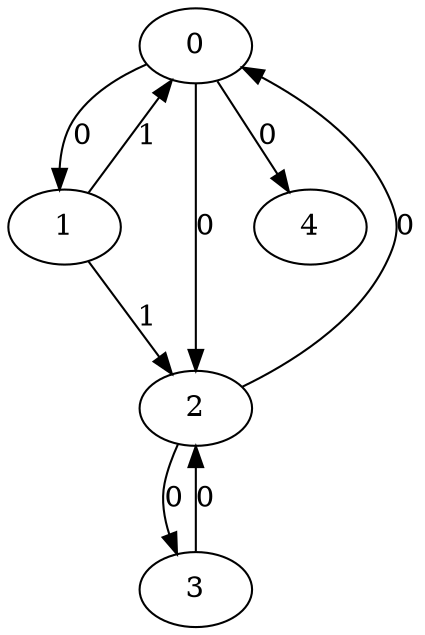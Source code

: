 // Source:747 Canonical: -1 0 0 -1 0 1 -1 1 -1 -1 0 -1 -1 0 -1 -1 -1 0 -1 -1 -1 -1 -1 -1 -1
digraph HRA_from_747_graph_000 {
  0 -> 1 [label="0"];
  0 -> 2 [label="0"];
  1 -> 0 [label="1"];
  1 -> 2 [label="1"];
  2 -> 0 [label="0"];
  2 -> 3 [label="0"];
  3 -> 2 [label="0"];
  0 -> 4 [label="0"];
}

// Source:747 Canonical: -1 0 0 -1 0 1 -1 1 -1 -1 0 -1 -1 0 -1 -1 -1 0 -1 -1 0 -1 -1 -1 -1
digraph HRA_from_747_graph_001 {
  0 -> 1 [label="0"];
  0 -> 2 [label="0"];
  1 -> 0 [label="1"];
  1 -> 2 [label="1"];
  2 -> 0 [label="0"];
  2 -> 3 [label="0"];
  3 -> 2 [label="0"];
  0 -> 4 [label="0"];
  4 -> 0 [label="0"];
}

// Source:747 Canonical: -1 0 0 -1 -1 1 -1 1 -1 0 0 -1 -1 0 -1 -1 -1 0 -1 -1 -1 -1 -1 -1 -1
digraph HRA_from_747_graph_002 {
  0 -> 1 [label="0"];
  0 -> 2 [label="0"];
  1 -> 0 [label="1"];
  1 -> 2 [label="1"];
  2 -> 0 [label="0"];
  2 -> 3 [label="0"];
  3 -> 2 [label="0"];
  1 -> 4 [label="0"];
}

// Source:747 Canonical: -1 0 0 -1 0 1 -1 1 -1 0 0 -1 -1 0 -1 -1 -1 0 -1 -1 -1 -1 -1 -1 -1
digraph HRA_from_747_graph_003 {
  0 -> 1 [label="0"];
  0 -> 2 [label="0"];
  1 -> 0 [label="1"];
  1 -> 2 [label="1"];
  2 -> 0 [label="0"];
  2 -> 3 [label="0"];
  3 -> 2 [label="0"];
  0 -> 4 [label="0"];
  1 -> 4 [label="0"];
}

// Source:747 Canonical: -1 0 0 -1 -1 1 -1 1 -1 0 0 -1 -1 0 -1 -1 -1 0 -1 -1 0 -1 -1 -1 -1
digraph HRA_from_747_graph_004 {
  0 -> 1 [label="0"];
  0 -> 2 [label="0"];
  1 -> 0 [label="1"];
  1 -> 2 [label="1"];
  2 -> 0 [label="0"];
  2 -> 3 [label="0"];
  3 -> 2 [label="0"];
  4 -> 0 [label="0"];
  1 -> 4 [label="0"];
}

// Source:747 Canonical: -1 0 0 -1 0 1 -1 1 -1 0 0 -1 -1 0 -1 -1 -1 0 -1 -1 0 -1 -1 -1 -1
digraph HRA_from_747_graph_005 {
  0 -> 1 [label="0"];
  0 -> 2 [label="0"];
  1 -> 0 [label="1"];
  1 -> 2 [label="1"];
  2 -> 0 [label="0"];
  2 -> 3 [label="0"];
  3 -> 2 [label="0"];
  0 -> 4 [label="0"];
  4 -> 0 [label="0"];
  1 -> 4 [label="0"];
}

// Source:747 Canonical: -1 0 0 -1 0 1 -1 1 -1 -1 0 -1 -1 0 -1 -1 -1 0 -1 -1 -1 0 -1 -1 -1
digraph HRA_from_747_graph_006 {
  0 -> 1 [label="0"];
  0 -> 2 [label="0"];
  1 -> 0 [label="1"];
  1 -> 2 [label="1"];
  2 -> 0 [label="0"];
  2 -> 3 [label="0"];
  3 -> 2 [label="0"];
  0 -> 4 [label="0"];
  4 -> 1 [label="0"];
}

// Source:747 Canonical: -1 0 0 -1 0 1 -1 1 -1 -1 0 -1 -1 0 -1 -1 -1 0 -1 -1 0 0 -1 -1 -1
digraph HRA_from_747_graph_007 {
  0 -> 1 [label="0"];
  0 -> 2 [label="0"];
  1 -> 0 [label="1"];
  1 -> 2 [label="1"];
  2 -> 0 [label="0"];
  2 -> 3 [label="0"];
  3 -> 2 [label="0"];
  0 -> 4 [label="0"];
  4 -> 0 [label="0"];
  4 -> 1 [label="0"];
}

// Source:747 Canonical: -1 0 0 -1 -1 1 -1 1 -1 0 0 -1 -1 0 -1 -1 -1 0 -1 -1 -1 0 -1 -1 -1
digraph HRA_from_747_graph_008 {
  0 -> 1 [label="0"];
  0 -> 2 [label="0"];
  1 -> 0 [label="1"];
  1 -> 2 [label="1"];
  2 -> 0 [label="0"];
  2 -> 3 [label="0"];
  3 -> 2 [label="0"];
  1 -> 4 [label="0"];
  4 -> 1 [label="0"];
}

// Source:747 Canonical: -1 0 0 -1 0 1 -1 1 -1 0 0 -1 -1 0 -1 -1 -1 0 -1 -1 -1 0 -1 -1 -1
digraph HRA_from_747_graph_009 {
  0 -> 1 [label="0"];
  0 -> 2 [label="0"];
  1 -> 0 [label="1"];
  1 -> 2 [label="1"];
  2 -> 0 [label="0"];
  2 -> 3 [label="0"];
  3 -> 2 [label="0"];
  0 -> 4 [label="0"];
  1 -> 4 [label="0"];
  4 -> 1 [label="0"];
}

// Source:747 Canonical: -1 0 0 -1 -1 1 -1 1 -1 0 0 -1 -1 0 -1 -1 -1 0 -1 -1 0 0 -1 -1 -1
digraph HRA_from_747_graph_010 {
  0 -> 1 [label="0"];
  0 -> 2 [label="0"];
  1 -> 0 [label="1"];
  1 -> 2 [label="1"];
  2 -> 0 [label="0"];
  2 -> 3 [label="0"];
  3 -> 2 [label="0"];
  4 -> 0 [label="0"];
  1 -> 4 [label="0"];
  4 -> 1 [label="0"];
}

// Source:747 Canonical: -1 0 0 -1 0 1 -1 1 -1 0 0 -1 -1 0 -1 -1 -1 0 -1 -1 0 0 -1 -1 -1
digraph HRA_from_747_graph_011 {
  0 -> 1 [label="0"];
  0 -> 2 [label="0"];
  1 -> 0 [label="1"];
  1 -> 2 [label="1"];
  2 -> 0 [label="0"];
  2 -> 3 [label="0"];
  3 -> 2 [label="0"];
  0 -> 4 [label="0"];
  4 -> 0 [label="0"];
  1 -> 4 [label="0"];
  4 -> 1 [label="0"];
}

// Source:747 Canonical: -1 0 0 -1 -1 1 -1 1 -1 -1 0 -1 -1 0 0 -1 -1 0 -1 -1 -1 -1 -1 -1 -1
digraph HRA_from_747_graph_012 {
  0 -> 1 [label="0"];
  0 -> 2 [label="0"];
  1 -> 0 [label="1"];
  1 -> 2 [label="1"];
  2 -> 0 [label="0"];
  2 -> 3 [label="0"];
  3 -> 2 [label="0"];
  2 -> 4 [label="0"];
}

// Source:747 Canonical: -1 0 0 -1 0 1 -1 1 -1 -1 0 -1 -1 0 0 -1 -1 0 -1 -1 -1 -1 -1 -1 -1
digraph HRA_from_747_graph_013 {
  0 -> 1 [label="0"];
  0 -> 2 [label="0"];
  1 -> 0 [label="1"];
  1 -> 2 [label="1"];
  2 -> 0 [label="0"];
  2 -> 3 [label="0"];
  3 -> 2 [label="0"];
  0 -> 4 [label="0"];
  2 -> 4 [label="0"];
}

// Source:747 Canonical: -1 0 0 -1 -1 1 -1 1 -1 -1 0 -1 -1 0 0 -1 -1 0 -1 -1 0 -1 -1 -1 -1
digraph HRA_from_747_graph_014 {
  0 -> 1 [label="0"];
  0 -> 2 [label="0"];
  1 -> 0 [label="1"];
  1 -> 2 [label="1"];
  2 -> 0 [label="0"];
  2 -> 3 [label="0"];
  3 -> 2 [label="0"];
  4 -> 0 [label="0"];
  2 -> 4 [label="0"];
}

// Source:747 Canonical: -1 0 0 -1 0 1 -1 1 -1 -1 0 -1 -1 0 0 -1 -1 0 -1 -1 0 -1 -1 -1 -1
digraph HRA_from_747_graph_015 {
  0 -> 1 [label="0"];
  0 -> 2 [label="0"];
  1 -> 0 [label="1"];
  1 -> 2 [label="1"];
  2 -> 0 [label="0"];
  2 -> 3 [label="0"];
  3 -> 2 [label="0"];
  0 -> 4 [label="0"];
  4 -> 0 [label="0"];
  2 -> 4 [label="0"];
}

// Source:747 Canonical: -1 0 0 -1 -1 1 -1 1 -1 0 0 -1 -1 0 0 -1 -1 0 -1 -1 -1 -1 -1 -1 -1
digraph HRA_from_747_graph_016 {
  0 -> 1 [label="0"];
  0 -> 2 [label="0"];
  1 -> 0 [label="1"];
  1 -> 2 [label="1"];
  2 -> 0 [label="0"];
  2 -> 3 [label="0"];
  3 -> 2 [label="0"];
  1 -> 4 [label="0"];
  2 -> 4 [label="0"];
}

// Source:747 Canonical: -1 0 0 -1 0 1 -1 1 -1 0 0 -1 -1 0 0 -1 -1 0 -1 -1 -1 -1 -1 -1 -1
digraph HRA_from_747_graph_017 {
  0 -> 1 [label="0"];
  0 -> 2 [label="0"];
  1 -> 0 [label="1"];
  1 -> 2 [label="1"];
  2 -> 0 [label="0"];
  2 -> 3 [label="0"];
  3 -> 2 [label="0"];
  0 -> 4 [label="0"];
  1 -> 4 [label="0"];
  2 -> 4 [label="0"];
}

// Source:747 Canonical: -1 0 0 -1 -1 1 -1 1 -1 0 0 -1 -1 0 0 -1 -1 0 -1 -1 0 -1 -1 -1 -1
digraph HRA_from_747_graph_018 {
  0 -> 1 [label="0"];
  0 -> 2 [label="0"];
  1 -> 0 [label="1"];
  1 -> 2 [label="1"];
  2 -> 0 [label="0"];
  2 -> 3 [label="0"];
  3 -> 2 [label="0"];
  4 -> 0 [label="0"];
  1 -> 4 [label="0"];
  2 -> 4 [label="0"];
}

// Source:747 Canonical: -1 0 0 -1 0 1 -1 1 -1 0 0 -1 -1 0 0 -1 -1 0 -1 -1 0 -1 -1 -1 -1
digraph HRA_from_747_graph_019 {
  0 -> 1 [label="0"];
  0 -> 2 [label="0"];
  1 -> 0 [label="1"];
  1 -> 2 [label="1"];
  2 -> 0 [label="0"];
  2 -> 3 [label="0"];
  3 -> 2 [label="0"];
  0 -> 4 [label="0"];
  4 -> 0 [label="0"];
  1 -> 4 [label="0"];
  2 -> 4 [label="0"];
}

// Source:747 Canonical: -1 0 0 -1 -1 1 -1 1 -1 -1 0 -1 -1 0 0 -1 -1 0 -1 -1 -1 0 -1 -1 -1
digraph HRA_from_747_graph_020 {
  0 -> 1 [label="0"];
  0 -> 2 [label="0"];
  1 -> 0 [label="1"];
  1 -> 2 [label="1"];
  2 -> 0 [label="0"];
  2 -> 3 [label="0"];
  3 -> 2 [label="0"];
  4 -> 1 [label="0"];
  2 -> 4 [label="0"];
}

// Source:747 Canonical: -1 0 0 -1 0 1 -1 1 -1 -1 0 -1 -1 0 0 -1 -1 0 -1 -1 -1 0 -1 -1 -1
digraph HRA_from_747_graph_021 {
  0 -> 1 [label="0"];
  0 -> 2 [label="0"];
  1 -> 0 [label="1"];
  1 -> 2 [label="1"];
  2 -> 0 [label="0"];
  2 -> 3 [label="0"];
  3 -> 2 [label="0"];
  0 -> 4 [label="0"];
  4 -> 1 [label="0"];
  2 -> 4 [label="0"];
}

// Source:747 Canonical: -1 0 0 -1 -1 1 -1 1 -1 -1 0 -1 -1 0 0 -1 -1 0 -1 -1 0 0 -1 -1 -1
digraph HRA_from_747_graph_022 {
  0 -> 1 [label="0"];
  0 -> 2 [label="0"];
  1 -> 0 [label="1"];
  1 -> 2 [label="1"];
  2 -> 0 [label="0"];
  2 -> 3 [label="0"];
  3 -> 2 [label="0"];
  4 -> 0 [label="0"];
  4 -> 1 [label="0"];
  2 -> 4 [label="0"];
}

// Source:747 Canonical: -1 0 0 -1 0 1 -1 1 -1 -1 0 -1 -1 0 0 -1 -1 0 -1 -1 0 0 -1 -1 -1
digraph HRA_from_747_graph_023 {
  0 -> 1 [label="0"];
  0 -> 2 [label="0"];
  1 -> 0 [label="1"];
  1 -> 2 [label="1"];
  2 -> 0 [label="0"];
  2 -> 3 [label="0"];
  3 -> 2 [label="0"];
  0 -> 4 [label="0"];
  4 -> 0 [label="0"];
  4 -> 1 [label="0"];
  2 -> 4 [label="0"];
}

// Source:747 Canonical: -1 0 0 -1 -1 1 -1 1 -1 0 0 -1 -1 0 0 -1 -1 0 -1 -1 -1 0 -1 -1 -1
digraph HRA_from_747_graph_024 {
  0 -> 1 [label="0"];
  0 -> 2 [label="0"];
  1 -> 0 [label="1"];
  1 -> 2 [label="1"];
  2 -> 0 [label="0"];
  2 -> 3 [label="0"];
  3 -> 2 [label="0"];
  1 -> 4 [label="0"];
  4 -> 1 [label="0"];
  2 -> 4 [label="0"];
}

// Source:747 Canonical: -1 0 0 -1 0 1 -1 1 -1 0 0 -1 -1 0 0 -1 -1 0 -1 -1 -1 0 -1 -1 -1
digraph HRA_from_747_graph_025 {
  0 -> 1 [label="0"];
  0 -> 2 [label="0"];
  1 -> 0 [label="1"];
  1 -> 2 [label="1"];
  2 -> 0 [label="0"];
  2 -> 3 [label="0"];
  3 -> 2 [label="0"];
  0 -> 4 [label="0"];
  1 -> 4 [label="0"];
  4 -> 1 [label="0"];
  2 -> 4 [label="0"];
}

// Source:747 Canonical: -1 0 0 -1 -1 1 -1 1 -1 0 0 -1 -1 0 0 -1 -1 0 -1 -1 0 0 -1 -1 -1
digraph HRA_from_747_graph_026 {
  0 -> 1 [label="0"];
  0 -> 2 [label="0"];
  1 -> 0 [label="1"];
  1 -> 2 [label="1"];
  2 -> 0 [label="0"];
  2 -> 3 [label="0"];
  3 -> 2 [label="0"];
  4 -> 0 [label="0"];
  1 -> 4 [label="0"];
  4 -> 1 [label="0"];
  2 -> 4 [label="0"];
}

// Source:747 Canonical: -1 0 0 -1 0 1 -1 1 -1 0 0 -1 -1 0 0 -1 -1 0 -1 -1 0 0 -1 -1 -1
digraph HRA_from_747_graph_027 {
  0 -> 1 [label="0"];
  0 -> 2 [label="0"];
  1 -> 0 [label="1"];
  1 -> 2 [label="1"];
  2 -> 0 [label="0"];
  2 -> 3 [label="0"];
  3 -> 2 [label="0"];
  0 -> 4 [label="0"];
  4 -> 0 [label="0"];
  1 -> 4 [label="0"];
  4 -> 1 [label="0"];
  2 -> 4 [label="0"];
}

// Source:747 Canonical: -1 0 0 -1 0 1 -1 1 -1 -1 0 -1 -1 0 -1 -1 -1 0 -1 -1 -1 -1 0 -1 -1
digraph HRA_from_747_graph_028 {
  0 -> 1 [label="0"];
  0 -> 2 [label="0"];
  1 -> 0 [label="1"];
  1 -> 2 [label="1"];
  2 -> 0 [label="0"];
  2 -> 3 [label="0"];
  3 -> 2 [label="0"];
  0 -> 4 [label="0"];
  4 -> 2 [label="0"];
}

// Source:747 Canonical: -1 0 0 -1 0 1 -1 1 -1 -1 0 -1 -1 0 -1 -1 -1 0 -1 -1 0 -1 0 -1 -1
digraph HRA_from_747_graph_029 {
  0 -> 1 [label="0"];
  0 -> 2 [label="0"];
  1 -> 0 [label="1"];
  1 -> 2 [label="1"];
  2 -> 0 [label="0"];
  2 -> 3 [label="0"];
  3 -> 2 [label="0"];
  0 -> 4 [label="0"];
  4 -> 0 [label="0"];
  4 -> 2 [label="0"];
}

// Source:747 Canonical: -1 0 0 -1 -1 1 -1 1 -1 0 0 -1 -1 0 -1 -1 -1 0 -1 -1 -1 -1 0 -1 -1
digraph HRA_from_747_graph_030 {
  0 -> 1 [label="0"];
  0 -> 2 [label="0"];
  1 -> 0 [label="1"];
  1 -> 2 [label="1"];
  2 -> 0 [label="0"];
  2 -> 3 [label="0"];
  3 -> 2 [label="0"];
  1 -> 4 [label="0"];
  4 -> 2 [label="0"];
}

// Source:747 Canonical: -1 0 0 -1 0 1 -1 1 -1 0 0 -1 -1 0 -1 -1 -1 0 -1 -1 -1 -1 0 -1 -1
digraph HRA_from_747_graph_031 {
  0 -> 1 [label="0"];
  0 -> 2 [label="0"];
  1 -> 0 [label="1"];
  1 -> 2 [label="1"];
  2 -> 0 [label="0"];
  2 -> 3 [label="0"];
  3 -> 2 [label="0"];
  0 -> 4 [label="0"];
  1 -> 4 [label="0"];
  4 -> 2 [label="0"];
}

// Source:747 Canonical: -1 0 0 -1 -1 1 -1 1 -1 0 0 -1 -1 0 -1 -1 -1 0 -1 -1 0 -1 0 -1 -1
digraph HRA_from_747_graph_032 {
  0 -> 1 [label="0"];
  0 -> 2 [label="0"];
  1 -> 0 [label="1"];
  1 -> 2 [label="1"];
  2 -> 0 [label="0"];
  2 -> 3 [label="0"];
  3 -> 2 [label="0"];
  4 -> 0 [label="0"];
  1 -> 4 [label="0"];
  4 -> 2 [label="0"];
}

// Source:747 Canonical: -1 0 0 -1 0 1 -1 1 -1 0 0 -1 -1 0 -1 -1 -1 0 -1 -1 0 -1 0 -1 -1
digraph HRA_from_747_graph_033 {
  0 -> 1 [label="0"];
  0 -> 2 [label="0"];
  1 -> 0 [label="1"];
  1 -> 2 [label="1"];
  2 -> 0 [label="0"];
  2 -> 3 [label="0"];
  3 -> 2 [label="0"];
  0 -> 4 [label="0"];
  4 -> 0 [label="0"];
  1 -> 4 [label="0"];
  4 -> 2 [label="0"];
}

// Source:747 Canonical: -1 0 0 -1 0 1 -1 1 -1 -1 0 -1 -1 0 -1 -1 -1 0 -1 -1 -1 0 0 -1 -1
digraph HRA_from_747_graph_034 {
  0 -> 1 [label="0"];
  0 -> 2 [label="0"];
  1 -> 0 [label="1"];
  1 -> 2 [label="1"];
  2 -> 0 [label="0"];
  2 -> 3 [label="0"];
  3 -> 2 [label="0"];
  0 -> 4 [label="0"];
  4 -> 1 [label="0"];
  4 -> 2 [label="0"];
}

// Source:747 Canonical: -1 0 0 -1 0 1 -1 1 -1 -1 0 -1 -1 0 -1 -1 -1 0 -1 -1 0 0 0 -1 -1
digraph HRA_from_747_graph_035 {
  0 -> 1 [label="0"];
  0 -> 2 [label="0"];
  1 -> 0 [label="1"];
  1 -> 2 [label="1"];
  2 -> 0 [label="0"];
  2 -> 3 [label="0"];
  3 -> 2 [label="0"];
  0 -> 4 [label="0"];
  4 -> 0 [label="0"];
  4 -> 1 [label="0"];
  4 -> 2 [label="0"];
}

// Source:747 Canonical: -1 0 0 -1 -1 1 -1 1 -1 0 0 -1 -1 0 -1 -1 -1 0 -1 -1 -1 0 0 -1 -1
digraph HRA_from_747_graph_036 {
  0 -> 1 [label="0"];
  0 -> 2 [label="0"];
  1 -> 0 [label="1"];
  1 -> 2 [label="1"];
  2 -> 0 [label="0"];
  2 -> 3 [label="0"];
  3 -> 2 [label="0"];
  1 -> 4 [label="0"];
  4 -> 1 [label="0"];
  4 -> 2 [label="0"];
}

// Source:747 Canonical: -1 0 0 -1 0 1 -1 1 -1 0 0 -1 -1 0 -1 -1 -1 0 -1 -1 -1 0 0 -1 -1
digraph HRA_from_747_graph_037 {
  0 -> 1 [label="0"];
  0 -> 2 [label="0"];
  1 -> 0 [label="1"];
  1 -> 2 [label="1"];
  2 -> 0 [label="0"];
  2 -> 3 [label="0"];
  3 -> 2 [label="0"];
  0 -> 4 [label="0"];
  1 -> 4 [label="0"];
  4 -> 1 [label="0"];
  4 -> 2 [label="0"];
}

// Source:747 Canonical: -1 0 0 -1 -1 1 -1 1 -1 0 0 -1 -1 0 -1 -1 -1 0 -1 -1 0 0 0 -1 -1
digraph HRA_from_747_graph_038 {
  0 -> 1 [label="0"];
  0 -> 2 [label="0"];
  1 -> 0 [label="1"];
  1 -> 2 [label="1"];
  2 -> 0 [label="0"];
  2 -> 3 [label="0"];
  3 -> 2 [label="0"];
  4 -> 0 [label="0"];
  1 -> 4 [label="0"];
  4 -> 1 [label="0"];
  4 -> 2 [label="0"];
}

// Source:747 Canonical: -1 0 0 -1 0 1 -1 1 -1 0 0 -1 -1 0 -1 -1 -1 0 -1 -1 0 0 0 -1 -1
digraph HRA_from_747_graph_039 {
  0 -> 1 [label="0"];
  0 -> 2 [label="0"];
  1 -> 0 [label="1"];
  1 -> 2 [label="1"];
  2 -> 0 [label="0"];
  2 -> 3 [label="0"];
  3 -> 2 [label="0"];
  0 -> 4 [label="0"];
  4 -> 0 [label="0"];
  1 -> 4 [label="0"];
  4 -> 1 [label="0"];
  4 -> 2 [label="0"];
}

// Source:747 Canonical: -1 0 0 -1 -1 1 -1 1 -1 -1 0 -1 -1 0 0 -1 -1 0 -1 -1 -1 -1 0 -1 -1
digraph HRA_from_747_graph_040 {
  0 -> 1 [label="0"];
  0 -> 2 [label="0"];
  1 -> 0 [label="1"];
  1 -> 2 [label="1"];
  2 -> 0 [label="0"];
  2 -> 3 [label="0"];
  3 -> 2 [label="0"];
  2 -> 4 [label="0"];
  4 -> 2 [label="0"];
}

// Source:747 Canonical: -1 0 0 -1 0 1 -1 1 -1 -1 0 -1 -1 0 0 -1 -1 0 -1 -1 -1 -1 0 -1 -1
digraph HRA_from_747_graph_041 {
  0 -> 1 [label="0"];
  0 -> 2 [label="0"];
  1 -> 0 [label="1"];
  1 -> 2 [label="1"];
  2 -> 0 [label="0"];
  2 -> 3 [label="0"];
  3 -> 2 [label="0"];
  0 -> 4 [label="0"];
  2 -> 4 [label="0"];
  4 -> 2 [label="0"];
}

// Source:747 Canonical: -1 0 0 -1 -1 1 -1 1 -1 -1 0 -1 -1 0 0 -1 -1 0 -1 -1 0 -1 0 -1 -1
digraph HRA_from_747_graph_042 {
  0 -> 1 [label="0"];
  0 -> 2 [label="0"];
  1 -> 0 [label="1"];
  1 -> 2 [label="1"];
  2 -> 0 [label="0"];
  2 -> 3 [label="0"];
  3 -> 2 [label="0"];
  4 -> 0 [label="0"];
  2 -> 4 [label="0"];
  4 -> 2 [label="0"];
}

// Source:747 Canonical: -1 0 0 -1 0 1 -1 1 -1 -1 0 -1 -1 0 0 -1 -1 0 -1 -1 0 -1 0 -1 -1
digraph HRA_from_747_graph_043 {
  0 -> 1 [label="0"];
  0 -> 2 [label="0"];
  1 -> 0 [label="1"];
  1 -> 2 [label="1"];
  2 -> 0 [label="0"];
  2 -> 3 [label="0"];
  3 -> 2 [label="0"];
  0 -> 4 [label="0"];
  4 -> 0 [label="0"];
  2 -> 4 [label="0"];
  4 -> 2 [label="0"];
}

// Source:747 Canonical: -1 0 0 -1 -1 1 -1 1 -1 0 0 -1 -1 0 0 -1 -1 0 -1 -1 -1 -1 0 -1 -1
digraph HRA_from_747_graph_044 {
  0 -> 1 [label="0"];
  0 -> 2 [label="0"];
  1 -> 0 [label="1"];
  1 -> 2 [label="1"];
  2 -> 0 [label="0"];
  2 -> 3 [label="0"];
  3 -> 2 [label="0"];
  1 -> 4 [label="0"];
  2 -> 4 [label="0"];
  4 -> 2 [label="0"];
}

// Source:747 Canonical: -1 0 0 -1 0 1 -1 1 -1 0 0 -1 -1 0 0 -1 -1 0 -1 -1 -1 -1 0 -1 -1
digraph HRA_from_747_graph_045 {
  0 -> 1 [label="0"];
  0 -> 2 [label="0"];
  1 -> 0 [label="1"];
  1 -> 2 [label="1"];
  2 -> 0 [label="0"];
  2 -> 3 [label="0"];
  3 -> 2 [label="0"];
  0 -> 4 [label="0"];
  1 -> 4 [label="0"];
  2 -> 4 [label="0"];
  4 -> 2 [label="0"];
}

// Source:747 Canonical: -1 0 0 -1 -1 1 -1 1 -1 0 0 -1 -1 0 0 -1 -1 0 -1 -1 0 -1 0 -1 -1
digraph HRA_from_747_graph_046 {
  0 -> 1 [label="0"];
  0 -> 2 [label="0"];
  1 -> 0 [label="1"];
  1 -> 2 [label="1"];
  2 -> 0 [label="0"];
  2 -> 3 [label="0"];
  3 -> 2 [label="0"];
  4 -> 0 [label="0"];
  1 -> 4 [label="0"];
  2 -> 4 [label="0"];
  4 -> 2 [label="0"];
}

// Source:747 Canonical: -1 0 0 -1 0 1 -1 1 -1 0 0 -1 -1 0 0 -1 -1 0 -1 -1 0 -1 0 -1 -1
digraph HRA_from_747_graph_047 {
  0 -> 1 [label="0"];
  0 -> 2 [label="0"];
  1 -> 0 [label="1"];
  1 -> 2 [label="1"];
  2 -> 0 [label="0"];
  2 -> 3 [label="0"];
  3 -> 2 [label="0"];
  0 -> 4 [label="0"];
  4 -> 0 [label="0"];
  1 -> 4 [label="0"];
  2 -> 4 [label="0"];
  4 -> 2 [label="0"];
}

// Source:747 Canonical: -1 0 0 -1 -1 1 -1 1 -1 -1 0 -1 -1 0 0 -1 -1 0 -1 -1 -1 0 0 -1 -1
digraph HRA_from_747_graph_048 {
  0 -> 1 [label="0"];
  0 -> 2 [label="0"];
  1 -> 0 [label="1"];
  1 -> 2 [label="1"];
  2 -> 0 [label="0"];
  2 -> 3 [label="0"];
  3 -> 2 [label="0"];
  4 -> 1 [label="0"];
  2 -> 4 [label="0"];
  4 -> 2 [label="0"];
}

// Source:747 Canonical: -1 0 0 -1 0 1 -1 1 -1 -1 0 -1 -1 0 0 -1 -1 0 -1 -1 -1 0 0 -1 -1
digraph HRA_from_747_graph_049 {
  0 -> 1 [label="0"];
  0 -> 2 [label="0"];
  1 -> 0 [label="1"];
  1 -> 2 [label="1"];
  2 -> 0 [label="0"];
  2 -> 3 [label="0"];
  3 -> 2 [label="0"];
  0 -> 4 [label="0"];
  4 -> 1 [label="0"];
  2 -> 4 [label="0"];
  4 -> 2 [label="0"];
}

// Source:747 Canonical: -1 0 0 -1 -1 1 -1 1 -1 -1 0 -1 -1 0 0 -1 -1 0 -1 -1 0 0 0 -1 -1
digraph HRA_from_747_graph_050 {
  0 -> 1 [label="0"];
  0 -> 2 [label="0"];
  1 -> 0 [label="1"];
  1 -> 2 [label="1"];
  2 -> 0 [label="0"];
  2 -> 3 [label="0"];
  3 -> 2 [label="0"];
  4 -> 0 [label="0"];
  4 -> 1 [label="0"];
  2 -> 4 [label="0"];
  4 -> 2 [label="0"];
}

// Source:747 Canonical: -1 0 0 -1 0 1 -1 1 -1 -1 0 -1 -1 0 0 -1 -1 0 -1 -1 0 0 0 -1 -1
digraph HRA_from_747_graph_051 {
  0 -> 1 [label="0"];
  0 -> 2 [label="0"];
  1 -> 0 [label="1"];
  1 -> 2 [label="1"];
  2 -> 0 [label="0"];
  2 -> 3 [label="0"];
  3 -> 2 [label="0"];
  0 -> 4 [label="0"];
  4 -> 0 [label="0"];
  4 -> 1 [label="0"];
  2 -> 4 [label="0"];
  4 -> 2 [label="0"];
}

// Source:747 Canonical: -1 0 0 -1 -1 1 -1 1 -1 0 0 -1 -1 0 0 -1 -1 0 -1 -1 -1 0 0 -1 -1
digraph HRA_from_747_graph_052 {
  0 -> 1 [label="0"];
  0 -> 2 [label="0"];
  1 -> 0 [label="1"];
  1 -> 2 [label="1"];
  2 -> 0 [label="0"];
  2 -> 3 [label="0"];
  3 -> 2 [label="0"];
  1 -> 4 [label="0"];
  4 -> 1 [label="0"];
  2 -> 4 [label="0"];
  4 -> 2 [label="0"];
}

// Source:747 Canonical: -1 0 0 -1 0 1 -1 1 -1 0 0 -1 -1 0 0 -1 -1 0 -1 -1 -1 0 0 -1 -1
digraph HRA_from_747_graph_053 {
  0 -> 1 [label="0"];
  0 -> 2 [label="0"];
  1 -> 0 [label="1"];
  1 -> 2 [label="1"];
  2 -> 0 [label="0"];
  2 -> 3 [label="0"];
  3 -> 2 [label="0"];
  0 -> 4 [label="0"];
  1 -> 4 [label="0"];
  4 -> 1 [label="0"];
  2 -> 4 [label="0"];
  4 -> 2 [label="0"];
}

// Source:747 Canonical: -1 0 0 -1 -1 1 -1 1 -1 0 0 -1 -1 0 0 -1 -1 0 -1 -1 0 0 0 -1 -1
digraph HRA_from_747_graph_054 {
  0 -> 1 [label="0"];
  0 -> 2 [label="0"];
  1 -> 0 [label="1"];
  1 -> 2 [label="1"];
  2 -> 0 [label="0"];
  2 -> 3 [label="0"];
  3 -> 2 [label="0"];
  4 -> 0 [label="0"];
  1 -> 4 [label="0"];
  4 -> 1 [label="0"];
  2 -> 4 [label="0"];
  4 -> 2 [label="0"];
}

// Source:747 Canonical: -1 0 0 -1 0 1 -1 1 -1 0 0 -1 -1 0 0 -1 -1 0 -1 -1 0 0 0 -1 -1
digraph HRA_from_747_graph_055 {
  0 -> 1 [label="0"];
  0 -> 2 [label="0"];
  1 -> 0 [label="1"];
  1 -> 2 [label="1"];
  2 -> 0 [label="0"];
  2 -> 3 [label="0"];
  3 -> 2 [label="0"];
  0 -> 4 [label="0"];
  4 -> 0 [label="0"];
  1 -> 4 [label="0"];
  4 -> 1 [label="0"];
  2 -> 4 [label="0"];
  4 -> 2 [label="0"];
}

// Source:747 Canonical: -1 0 0 -1 -1 1 -1 1 -1 -1 0 -1 -1 0 -1 -1 -1 0 -1 0 -1 -1 -1 -1 -1
digraph HRA_from_747_graph_056 {
  0 -> 1 [label="0"];
  0 -> 2 [label="0"];
  1 -> 0 [label="1"];
  1 -> 2 [label="1"];
  2 -> 0 [label="0"];
  2 -> 3 [label="0"];
  3 -> 2 [label="0"];
  3 -> 4 [label="0"];
}

// Source:747 Canonical: -1 0 0 -1 0 1 -1 1 -1 -1 0 -1 -1 0 -1 -1 -1 0 -1 0 -1 -1 -1 -1 -1
digraph HRA_from_747_graph_057 {
  0 -> 1 [label="0"];
  0 -> 2 [label="0"];
  1 -> 0 [label="1"];
  1 -> 2 [label="1"];
  2 -> 0 [label="0"];
  2 -> 3 [label="0"];
  3 -> 2 [label="0"];
  0 -> 4 [label="0"];
  3 -> 4 [label="0"];
}

// Source:747 Canonical: -1 0 0 -1 -1 1 -1 1 -1 -1 0 -1 -1 0 -1 -1 -1 0 -1 0 0 -1 -1 -1 -1
digraph HRA_from_747_graph_058 {
  0 -> 1 [label="0"];
  0 -> 2 [label="0"];
  1 -> 0 [label="1"];
  1 -> 2 [label="1"];
  2 -> 0 [label="0"];
  2 -> 3 [label="0"];
  3 -> 2 [label="0"];
  4 -> 0 [label="0"];
  3 -> 4 [label="0"];
}

// Source:747 Canonical: -1 0 0 -1 0 1 -1 1 -1 -1 0 -1 -1 0 -1 -1 -1 0 -1 0 0 -1 -1 -1 -1
digraph HRA_from_747_graph_059 {
  0 -> 1 [label="0"];
  0 -> 2 [label="0"];
  1 -> 0 [label="1"];
  1 -> 2 [label="1"];
  2 -> 0 [label="0"];
  2 -> 3 [label="0"];
  3 -> 2 [label="0"];
  0 -> 4 [label="0"];
  4 -> 0 [label="0"];
  3 -> 4 [label="0"];
}

// Source:747 Canonical: -1 0 0 -1 -1 1 -1 1 -1 0 0 -1 -1 0 -1 -1 -1 0 -1 0 -1 -1 -1 -1 -1
digraph HRA_from_747_graph_060 {
  0 -> 1 [label="0"];
  0 -> 2 [label="0"];
  1 -> 0 [label="1"];
  1 -> 2 [label="1"];
  2 -> 0 [label="0"];
  2 -> 3 [label="0"];
  3 -> 2 [label="0"];
  1 -> 4 [label="0"];
  3 -> 4 [label="0"];
}

// Source:747 Canonical: -1 0 0 -1 0 1 -1 1 -1 0 0 -1 -1 0 -1 -1 -1 0 -1 0 -1 -1 -1 -1 -1
digraph HRA_from_747_graph_061 {
  0 -> 1 [label="0"];
  0 -> 2 [label="0"];
  1 -> 0 [label="1"];
  1 -> 2 [label="1"];
  2 -> 0 [label="0"];
  2 -> 3 [label="0"];
  3 -> 2 [label="0"];
  0 -> 4 [label="0"];
  1 -> 4 [label="0"];
  3 -> 4 [label="0"];
}

// Source:747 Canonical: -1 0 0 -1 -1 1 -1 1 -1 0 0 -1 -1 0 -1 -1 -1 0 -1 0 0 -1 -1 -1 -1
digraph HRA_from_747_graph_062 {
  0 -> 1 [label="0"];
  0 -> 2 [label="0"];
  1 -> 0 [label="1"];
  1 -> 2 [label="1"];
  2 -> 0 [label="0"];
  2 -> 3 [label="0"];
  3 -> 2 [label="0"];
  4 -> 0 [label="0"];
  1 -> 4 [label="0"];
  3 -> 4 [label="0"];
}

// Source:747 Canonical: -1 0 0 -1 0 1 -1 1 -1 0 0 -1 -1 0 -1 -1 -1 0 -1 0 0 -1 -1 -1 -1
digraph HRA_from_747_graph_063 {
  0 -> 1 [label="0"];
  0 -> 2 [label="0"];
  1 -> 0 [label="1"];
  1 -> 2 [label="1"];
  2 -> 0 [label="0"];
  2 -> 3 [label="0"];
  3 -> 2 [label="0"];
  0 -> 4 [label="0"];
  4 -> 0 [label="0"];
  1 -> 4 [label="0"];
  3 -> 4 [label="0"];
}

// Source:747 Canonical: -1 0 0 -1 -1 1 -1 1 -1 -1 0 -1 -1 0 -1 -1 -1 0 -1 0 -1 0 -1 -1 -1
digraph HRA_from_747_graph_064 {
  0 -> 1 [label="0"];
  0 -> 2 [label="0"];
  1 -> 0 [label="1"];
  1 -> 2 [label="1"];
  2 -> 0 [label="0"];
  2 -> 3 [label="0"];
  3 -> 2 [label="0"];
  4 -> 1 [label="0"];
  3 -> 4 [label="0"];
}

// Source:747 Canonical: -1 0 0 -1 0 1 -1 1 -1 -1 0 -1 -1 0 -1 -1 -1 0 -1 0 -1 0 -1 -1 -1
digraph HRA_from_747_graph_065 {
  0 -> 1 [label="0"];
  0 -> 2 [label="0"];
  1 -> 0 [label="1"];
  1 -> 2 [label="1"];
  2 -> 0 [label="0"];
  2 -> 3 [label="0"];
  3 -> 2 [label="0"];
  0 -> 4 [label="0"];
  4 -> 1 [label="0"];
  3 -> 4 [label="0"];
}

// Source:747 Canonical: -1 0 0 -1 -1 1 -1 1 -1 -1 0 -1 -1 0 -1 -1 -1 0 -1 0 0 0 -1 -1 -1
digraph HRA_from_747_graph_066 {
  0 -> 1 [label="0"];
  0 -> 2 [label="0"];
  1 -> 0 [label="1"];
  1 -> 2 [label="1"];
  2 -> 0 [label="0"];
  2 -> 3 [label="0"];
  3 -> 2 [label="0"];
  4 -> 0 [label="0"];
  4 -> 1 [label="0"];
  3 -> 4 [label="0"];
}

// Source:747 Canonical: -1 0 0 -1 0 1 -1 1 -1 -1 0 -1 -1 0 -1 -1 -1 0 -1 0 0 0 -1 -1 -1
digraph HRA_from_747_graph_067 {
  0 -> 1 [label="0"];
  0 -> 2 [label="0"];
  1 -> 0 [label="1"];
  1 -> 2 [label="1"];
  2 -> 0 [label="0"];
  2 -> 3 [label="0"];
  3 -> 2 [label="0"];
  0 -> 4 [label="0"];
  4 -> 0 [label="0"];
  4 -> 1 [label="0"];
  3 -> 4 [label="0"];
}

// Source:747 Canonical: -1 0 0 -1 -1 1 -1 1 -1 0 0 -1 -1 0 -1 -1 -1 0 -1 0 -1 0 -1 -1 -1
digraph HRA_from_747_graph_068 {
  0 -> 1 [label="0"];
  0 -> 2 [label="0"];
  1 -> 0 [label="1"];
  1 -> 2 [label="1"];
  2 -> 0 [label="0"];
  2 -> 3 [label="0"];
  3 -> 2 [label="0"];
  1 -> 4 [label="0"];
  4 -> 1 [label="0"];
  3 -> 4 [label="0"];
}

// Source:747 Canonical: -1 0 0 -1 0 1 -1 1 -1 0 0 -1 -1 0 -1 -1 -1 0 -1 0 -1 0 -1 -1 -1
digraph HRA_from_747_graph_069 {
  0 -> 1 [label="0"];
  0 -> 2 [label="0"];
  1 -> 0 [label="1"];
  1 -> 2 [label="1"];
  2 -> 0 [label="0"];
  2 -> 3 [label="0"];
  3 -> 2 [label="0"];
  0 -> 4 [label="0"];
  1 -> 4 [label="0"];
  4 -> 1 [label="0"];
  3 -> 4 [label="0"];
}

// Source:747 Canonical: -1 0 0 -1 -1 1 -1 1 -1 0 0 -1 -1 0 -1 -1 -1 0 -1 0 0 0 -1 -1 -1
digraph HRA_from_747_graph_070 {
  0 -> 1 [label="0"];
  0 -> 2 [label="0"];
  1 -> 0 [label="1"];
  1 -> 2 [label="1"];
  2 -> 0 [label="0"];
  2 -> 3 [label="0"];
  3 -> 2 [label="0"];
  4 -> 0 [label="0"];
  1 -> 4 [label="0"];
  4 -> 1 [label="0"];
  3 -> 4 [label="0"];
}

// Source:747 Canonical: -1 0 0 -1 0 1 -1 1 -1 0 0 -1 -1 0 -1 -1 -1 0 -1 0 0 0 -1 -1 -1
digraph HRA_from_747_graph_071 {
  0 -> 1 [label="0"];
  0 -> 2 [label="0"];
  1 -> 0 [label="1"];
  1 -> 2 [label="1"];
  2 -> 0 [label="0"];
  2 -> 3 [label="0"];
  3 -> 2 [label="0"];
  0 -> 4 [label="0"];
  4 -> 0 [label="0"];
  1 -> 4 [label="0"];
  4 -> 1 [label="0"];
  3 -> 4 [label="0"];
}

// Source:747 Canonical: -1 0 0 -1 -1 1 -1 1 -1 -1 0 -1 -1 0 0 -1 -1 0 -1 0 -1 -1 -1 -1 -1
digraph HRA_from_747_graph_072 {
  0 -> 1 [label="0"];
  0 -> 2 [label="0"];
  1 -> 0 [label="1"];
  1 -> 2 [label="1"];
  2 -> 0 [label="0"];
  2 -> 3 [label="0"];
  3 -> 2 [label="0"];
  2 -> 4 [label="0"];
  3 -> 4 [label="0"];
}

// Source:747 Canonical: -1 0 0 -1 0 1 -1 1 -1 -1 0 -1 -1 0 0 -1 -1 0 -1 0 -1 -1 -1 -1 -1
digraph HRA_from_747_graph_073 {
  0 -> 1 [label="0"];
  0 -> 2 [label="0"];
  1 -> 0 [label="1"];
  1 -> 2 [label="1"];
  2 -> 0 [label="0"];
  2 -> 3 [label="0"];
  3 -> 2 [label="0"];
  0 -> 4 [label="0"];
  2 -> 4 [label="0"];
  3 -> 4 [label="0"];
}

// Source:747 Canonical: -1 0 0 -1 -1 1 -1 1 -1 -1 0 -1 -1 0 0 -1 -1 0 -1 0 0 -1 -1 -1 -1
digraph HRA_from_747_graph_074 {
  0 -> 1 [label="0"];
  0 -> 2 [label="0"];
  1 -> 0 [label="1"];
  1 -> 2 [label="1"];
  2 -> 0 [label="0"];
  2 -> 3 [label="0"];
  3 -> 2 [label="0"];
  4 -> 0 [label="0"];
  2 -> 4 [label="0"];
  3 -> 4 [label="0"];
}

// Source:747 Canonical: -1 0 0 -1 0 1 -1 1 -1 -1 0 -1 -1 0 0 -1 -1 0 -1 0 0 -1 -1 -1 -1
digraph HRA_from_747_graph_075 {
  0 -> 1 [label="0"];
  0 -> 2 [label="0"];
  1 -> 0 [label="1"];
  1 -> 2 [label="1"];
  2 -> 0 [label="0"];
  2 -> 3 [label="0"];
  3 -> 2 [label="0"];
  0 -> 4 [label="0"];
  4 -> 0 [label="0"];
  2 -> 4 [label="0"];
  3 -> 4 [label="0"];
}

// Source:747 Canonical: -1 0 0 -1 -1 1 -1 1 -1 0 0 -1 -1 0 0 -1 -1 0 -1 0 -1 -1 -1 -1 -1
digraph HRA_from_747_graph_076 {
  0 -> 1 [label="0"];
  0 -> 2 [label="0"];
  1 -> 0 [label="1"];
  1 -> 2 [label="1"];
  2 -> 0 [label="0"];
  2 -> 3 [label="0"];
  3 -> 2 [label="0"];
  1 -> 4 [label="0"];
  2 -> 4 [label="0"];
  3 -> 4 [label="0"];
}

// Source:747 Canonical: -1 0 0 -1 0 1 -1 1 -1 0 0 -1 -1 0 0 -1 -1 0 -1 0 -1 -1 -1 -1 -1
digraph HRA_from_747_graph_077 {
  0 -> 1 [label="0"];
  0 -> 2 [label="0"];
  1 -> 0 [label="1"];
  1 -> 2 [label="1"];
  2 -> 0 [label="0"];
  2 -> 3 [label="0"];
  3 -> 2 [label="0"];
  0 -> 4 [label="0"];
  1 -> 4 [label="0"];
  2 -> 4 [label="0"];
  3 -> 4 [label="0"];
}

// Source:747 Canonical: -1 0 0 -1 -1 1 -1 1 -1 0 0 -1 -1 0 0 -1 -1 0 -1 0 0 -1 -1 -1 -1
digraph HRA_from_747_graph_078 {
  0 -> 1 [label="0"];
  0 -> 2 [label="0"];
  1 -> 0 [label="1"];
  1 -> 2 [label="1"];
  2 -> 0 [label="0"];
  2 -> 3 [label="0"];
  3 -> 2 [label="0"];
  4 -> 0 [label="0"];
  1 -> 4 [label="0"];
  2 -> 4 [label="0"];
  3 -> 4 [label="0"];
}

// Source:747 Canonical: -1 0 0 -1 0 1 -1 1 -1 0 0 -1 -1 0 0 -1 -1 0 -1 0 0 -1 -1 -1 -1
digraph HRA_from_747_graph_079 {
  0 -> 1 [label="0"];
  0 -> 2 [label="0"];
  1 -> 0 [label="1"];
  1 -> 2 [label="1"];
  2 -> 0 [label="0"];
  2 -> 3 [label="0"];
  3 -> 2 [label="0"];
  0 -> 4 [label="0"];
  4 -> 0 [label="0"];
  1 -> 4 [label="0"];
  2 -> 4 [label="0"];
  3 -> 4 [label="0"];
}

// Source:747 Canonical: -1 0 0 -1 -1 1 -1 1 -1 -1 0 -1 -1 0 0 -1 -1 0 -1 0 -1 0 -1 -1 -1
digraph HRA_from_747_graph_080 {
  0 -> 1 [label="0"];
  0 -> 2 [label="0"];
  1 -> 0 [label="1"];
  1 -> 2 [label="1"];
  2 -> 0 [label="0"];
  2 -> 3 [label="0"];
  3 -> 2 [label="0"];
  4 -> 1 [label="0"];
  2 -> 4 [label="0"];
  3 -> 4 [label="0"];
}

// Source:747 Canonical: -1 0 0 -1 0 1 -1 1 -1 -1 0 -1 -1 0 0 -1 -1 0 -1 0 -1 0 -1 -1 -1
digraph HRA_from_747_graph_081 {
  0 -> 1 [label="0"];
  0 -> 2 [label="0"];
  1 -> 0 [label="1"];
  1 -> 2 [label="1"];
  2 -> 0 [label="0"];
  2 -> 3 [label="0"];
  3 -> 2 [label="0"];
  0 -> 4 [label="0"];
  4 -> 1 [label="0"];
  2 -> 4 [label="0"];
  3 -> 4 [label="0"];
}

// Source:747 Canonical: -1 0 0 -1 -1 1 -1 1 -1 -1 0 -1 -1 0 0 -1 -1 0 -1 0 0 0 -1 -1 -1
digraph HRA_from_747_graph_082 {
  0 -> 1 [label="0"];
  0 -> 2 [label="0"];
  1 -> 0 [label="1"];
  1 -> 2 [label="1"];
  2 -> 0 [label="0"];
  2 -> 3 [label="0"];
  3 -> 2 [label="0"];
  4 -> 0 [label="0"];
  4 -> 1 [label="0"];
  2 -> 4 [label="0"];
  3 -> 4 [label="0"];
}

// Source:747 Canonical: -1 0 0 -1 0 1 -1 1 -1 -1 0 -1 -1 0 0 -1 -1 0 -1 0 0 0 -1 -1 -1
digraph HRA_from_747_graph_083 {
  0 -> 1 [label="0"];
  0 -> 2 [label="0"];
  1 -> 0 [label="1"];
  1 -> 2 [label="1"];
  2 -> 0 [label="0"];
  2 -> 3 [label="0"];
  3 -> 2 [label="0"];
  0 -> 4 [label="0"];
  4 -> 0 [label="0"];
  4 -> 1 [label="0"];
  2 -> 4 [label="0"];
  3 -> 4 [label="0"];
}

// Source:747 Canonical: -1 0 0 -1 -1 1 -1 1 -1 0 0 -1 -1 0 0 -1 -1 0 -1 0 -1 0 -1 -1 -1
digraph HRA_from_747_graph_084 {
  0 -> 1 [label="0"];
  0 -> 2 [label="0"];
  1 -> 0 [label="1"];
  1 -> 2 [label="1"];
  2 -> 0 [label="0"];
  2 -> 3 [label="0"];
  3 -> 2 [label="0"];
  1 -> 4 [label="0"];
  4 -> 1 [label="0"];
  2 -> 4 [label="0"];
  3 -> 4 [label="0"];
}

// Source:747 Canonical: -1 0 0 -1 0 1 -1 1 -1 0 0 -1 -1 0 0 -1 -1 0 -1 0 -1 0 -1 -1 -1
digraph HRA_from_747_graph_085 {
  0 -> 1 [label="0"];
  0 -> 2 [label="0"];
  1 -> 0 [label="1"];
  1 -> 2 [label="1"];
  2 -> 0 [label="0"];
  2 -> 3 [label="0"];
  3 -> 2 [label="0"];
  0 -> 4 [label="0"];
  1 -> 4 [label="0"];
  4 -> 1 [label="0"];
  2 -> 4 [label="0"];
  3 -> 4 [label="0"];
}

// Source:747 Canonical: -1 0 0 -1 -1 1 -1 1 -1 0 0 -1 -1 0 0 -1 -1 0 -1 0 0 0 -1 -1 -1
digraph HRA_from_747_graph_086 {
  0 -> 1 [label="0"];
  0 -> 2 [label="0"];
  1 -> 0 [label="1"];
  1 -> 2 [label="1"];
  2 -> 0 [label="0"];
  2 -> 3 [label="0"];
  3 -> 2 [label="0"];
  4 -> 0 [label="0"];
  1 -> 4 [label="0"];
  4 -> 1 [label="0"];
  2 -> 4 [label="0"];
  3 -> 4 [label="0"];
}

// Source:747 Canonical: -1 0 0 -1 0 1 -1 1 -1 0 0 -1 -1 0 0 -1 -1 0 -1 0 0 0 -1 -1 -1
digraph HRA_from_747_graph_087 {
  0 -> 1 [label="0"];
  0 -> 2 [label="0"];
  1 -> 0 [label="1"];
  1 -> 2 [label="1"];
  2 -> 0 [label="0"];
  2 -> 3 [label="0"];
  3 -> 2 [label="0"];
  0 -> 4 [label="0"];
  4 -> 0 [label="0"];
  1 -> 4 [label="0"];
  4 -> 1 [label="0"];
  2 -> 4 [label="0"];
  3 -> 4 [label="0"];
}

// Source:747 Canonical: -1 0 0 -1 -1 1 -1 1 -1 -1 0 -1 -1 0 -1 -1 -1 0 -1 0 -1 -1 0 -1 -1
digraph HRA_from_747_graph_088 {
  0 -> 1 [label="0"];
  0 -> 2 [label="0"];
  1 -> 0 [label="1"];
  1 -> 2 [label="1"];
  2 -> 0 [label="0"];
  2 -> 3 [label="0"];
  3 -> 2 [label="0"];
  4 -> 2 [label="0"];
  3 -> 4 [label="0"];
}

// Source:747 Canonical: -1 0 0 -1 0 1 -1 1 -1 -1 0 -1 -1 0 -1 -1 -1 0 -1 0 -1 -1 0 -1 -1
digraph HRA_from_747_graph_089 {
  0 -> 1 [label="0"];
  0 -> 2 [label="0"];
  1 -> 0 [label="1"];
  1 -> 2 [label="1"];
  2 -> 0 [label="0"];
  2 -> 3 [label="0"];
  3 -> 2 [label="0"];
  0 -> 4 [label="0"];
  4 -> 2 [label="0"];
  3 -> 4 [label="0"];
}

// Source:747 Canonical: -1 0 0 -1 -1 1 -1 1 -1 -1 0 -1 -1 0 -1 -1 -1 0 -1 0 0 -1 0 -1 -1
digraph HRA_from_747_graph_090 {
  0 -> 1 [label="0"];
  0 -> 2 [label="0"];
  1 -> 0 [label="1"];
  1 -> 2 [label="1"];
  2 -> 0 [label="0"];
  2 -> 3 [label="0"];
  3 -> 2 [label="0"];
  4 -> 0 [label="0"];
  4 -> 2 [label="0"];
  3 -> 4 [label="0"];
}

// Source:747 Canonical: -1 0 0 -1 0 1 -1 1 -1 -1 0 -1 -1 0 -1 -1 -1 0 -1 0 0 -1 0 -1 -1
digraph HRA_from_747_graph_091 {
  0 -> 1 [label="0"];
  0 -> 2 [label="0"];
  1 -> 0 [label="1"];
  1 -> 2 [label="1"];
  2 -> 0 [label="0"];
  2 -> 3 [label="0"];
  3 -> 2 [label="0"];
  0 -> 4 [label="0"];
  4 -> 0 [label="0"];
  4 -> 2 [label="0"];
  3 -> 4 [label="0"];
}

// Source:747 Canonical: -1 0 0 -1 -1 1 -1 1 -1 0 0 -1 -1 0 -1 -1 -1 0 -1 0 -1 -1 0 -1 -1
digraph HRA_from_747_graph_092 {
  0 -> 1 [label="0"];
  0 -> 2 [label="0"];
  1 -> 0 [label="1"];
  1 -> 2 [label="1"];
  2 -> 0 [label="0"];
  2 -> 3 [label="0"];
  3 -> 2 [label="0"];
  1 -> 4 [label="0"];
  4 -> 2 [label="0"];
  3 -> 4 [label="0"];
}

// Source:747 Canonical: -1 0 0 -1 0 1 -1 1 -1 0 0 -1 -1 0 -1 -1 -1 0 -1 0 -1 -1 0 -1 -1
digraph HRA_from_747_graph_093 {
  0 -> 1 [label="0"];
  0 -> 2 [label="0"];
  1 -> 0 [label="1"];
  1 -> 2 [label="1"];
  2 -> 0 [label="0"];
  2 -> 3 [label="0"];
  3 -> 2 [label="0"];
  0 -> 4 [label="0"];
  1 -> 4 [label="0"];
  4 -> 2 [label="0"];
  3 -> 4 [label="0"];
}

// Source:747 Canonical: -1 0 0 -1 -1 1 -1 1 -1 0 0 -1 -1 0 -1 -1 -1 0 -1 0 0 -1 0 -1 -1
digraph HRA_from_747_graph_094 {
  0 -> 1 [label="0"];
  0 -> 2 [label="0"];
  1 -> 0 [label="1"];
  1 -> 2 [label="1"];
  2 -> 0 [label="0"];
  2 -> 3 [label="0"];
  3 -> 2 [label="0"];
  4 -> 0 [label="0"];
  1 -> 4 [label="0"];
  4 -> 2 [label="0"];
  3 -> 4 [label="0"];
}

// Source:747 Canonical: -1 0 0 -1 0 1 -1 1 -1 0 0 -1 -1 0 -1 -1 -1 0 -1 0 0 -1 0 -1 -1
digraph HRA_from_747_graph_095 {
  0 -> 1 [label="0"];
  0 -> 2 [label="0"];
  1 -> 0 [label="1"];
  1 -> 2 [label="1"];
  2 -> 0 [label="0"];
  2 -> 3 [label="0"];
  3 -> 2 [label="0"];
  0 -> 4 [label="0"];
  4 -> 0 [label="0"];
  1 -> 4 [label="0"];
  4 -> 2 [label="0"];
  3 -> 4 [label="0"];
}

// Source:747 Canonical: -1 0 0 -1 -1 1 -1 1 -1 -1 0 -1 -1 0 -1 -1 -1 0 -1 0 -1 0 0 -1 -1
digraph HRA_from_747_graph_096 {
  0 -> 1 [label="0"];
  0 -> 2 [label="0"];
  1 -> 0 [label="1"];
  1 -> 2 [label="1"];
  2 -> 0 [label="0"];
  2 -> 3 [label="0"];
  3 -> 2 [label="0"];
  4 -> 1 [label="0"];
  4 -> 2 [label="0"];
  3 -> 4 [label="0"];
}

// Source:747 Canonical: -1 0 0 -1 0 1 -1 1 -1 -1 0 -1 -1 0 -1 -1 -1 0 -1 0 -1 0 0 -1 -1
digraph HRA_from_747_graph_097 {
  0 -> 1 [label="0"];
  0 -> 2 [label="0"];
  1 -> 0 [label="1"];
  1 -> 2 [label="1"];
  2 -> 0 [label="0"];
  2 -> 3 [label="0"];
  3 -> 2 [label="0"];
  0 -> 4 [label="0"];
  4 -> 1 [label="0"];
  4 -> 2 [label="0"];
  3 -> 4 [label="0"];
}

// Source:747 Canonical: -1 0 0 -1 -1 1 -1 1 -1 -1 0 -1 -1 0 -1 -1 -1 0 -1 0 0 0 0 -1 -1
digraph HRA_from_747_graph_098 {
  0 -> 1 [label="0"];
  0 -> 2 [label="0"];
  1 -> 0 [label="1"];
  1 -> 2 [label="1"];
  2 -> 0 [label="0"];
  2 -> 3 [label="0"];
  3 -> 2 [label="0"];
  4 -> 0 [label="0"];
  4 -> 1 [label="0"];
  4 -> 2 [label="0"];
  3 -> 4 [label="0"];
}

// Source:747 Canonical: -1 0 0 -1 0 1 -1 1 -1 -1 0 -1 -1 0 -1 -1 -1 0 -1 0 0 0 0 -1 -1
digraph HRA_from_747_graph_099 {
  0 -> 1 [label="0"];
  0 -> 2 [label="0"];
  1 -> 0 [label="1"];
  1 -> 2 [label="1"];
  2 -> 0 [label="0"];
  2 -> 3 [label="0"];
  3 -> 2 [label="0"];
  0 -> 4 [label="0"];
  4 -> 0 [label="0"];
  4 -> 1 [label="0"];
  4 -> 2 [label="0"];
  3 -> 4 [label="0"];
}

// Source:747 Canonical: -1 0 0 -1 -1 1 -1 1 -1 0 0 -1 -1 0 -1 -1 -1 0 -1 0 -1 0 0 -1 -1
digraph HRA_from_747_graph_100 {
  0 -> 1 [label="0"];
  0 -> 2 [label="0"];
  1 -> 0 [label="1"];
  1 -> 2 [label="1"];
  2 -> 0 [label="0"];
  2 -> 3 [label="0"];
  3 -> 2 [label="0"];
  1 -> 4 [label="0"];
  4 -> 1 [label="0"];
  4 -> 2 [label="0"];
  3 -> 4 [label="0"];
}

// Source:747 Canonical: -1 0 0 -1 0 1 -1 1 -1 0 0 -1 -1 0 -1 -1 -1 0 -1 0 -1 0 0 -1 -1
digraph HRA_from_747_graph_101 {
  0 -> 1 [label="0"];
  0 -> 2 [label="0"];
  1 -> 0 [label="1"];
  1 -> 2 [label="1"];
  2 -> 0 [label="0"];
  2 -> 3 [label="0"];
  3 -> 2 [label="0"];
  0 -> 4 [label="0"];
  1 -> 4 [label="0"];
  4 -> 1 [label="0"];
  4 -> 2 [label="0"];
  3 -> 4 [label="0"];
}

// Source:747 Canonical: -1 0 0 -1 -1 1 -1 1 -1 0 0 -1 -1 0 -1 -1 -1 0 -1 0 0 0 0 -1 -1
digraph HRA_from_747_graph_102 {
  0 -> 1 [label="0"];
  0 -> 2 [label="0"];
  1 -> 0 [label="1"];
  1 -> 2 [label="1"];
  2 -> 0 [label="0"];
  2 -> 3 [label="0"];
  3 -> 2 [label="0"];
  4 -> 0 [label="0"];
  1 -> 4 [label="0"];
  4 -> 1 [label="0"];
  4 -> 2 [label="0"];
  3 -> 4 [label="0"];
}

// Source:747 Canonical: -1 0 0 -1 0 1 -1 1 -1 0 0 -1 -1 0 -1 -1 -1 0 -1 0 0 0 0 -1 -1
digraph HRA_from_747_graph_103 {
  0 -> 1 [label="0"];
  0 -> 2 [label="0"];
  1 -> 0 [label="1"];
  1 -> 2 [label="1"];
  2 -> 0 [label="0"];
  2 -> 3 [label="0"];
  3 -> 2 [label="0"];
  0 -> 4 [label="0"];
  4 -> 0 [label="0"];
  1 -> 4 [label="0"];
  4 -> 1 [label="0"];
  4 -> 2 [label="0"];
  3 -> 4 [label="0"];
}

// Source:747 Canonical: -1 0 0 -1 -1 1 -1 1 -1 -1 0 -1 -1 0 0 -1 -1 0 -1 0 -1 -1 0 -1 -1
digraph HRA_from_747_graph_104 {
  0 -> 1 [label="0"];
  0 -> 2 [label="0"];
  1 -> 0 [label="1"];
  1 -> 2 [label="1"];
  2 -> 0 [label="0"];
  2 -> 3 [label="0"];
  3 -> 2 [label="0"];
  2 -> 4 [label="0"];
  4 -> 2 [label="0"];
  3 -> 4 [label="0"];
}

// Source:747 Canonical: -1 0 0 -1 0 1 -1 1 -1 -1 0 -1 -1 0 0 -1 -1 0 -1 0 -1 -1 0 -1 -1
digraph HRA_from_747_graph_105 {
  0 -> 1 [label="0"];
  0 -> 2 [label="0"];
  1 -> 0 [label="1"];
  1 -> 2 [label="1"];
  2 -> 0 [label="0"];
  2 -> 3 [label="0"];
  3 -> 2 [label="0"];
  0 -> 4 [label="0"];
  2 -> 4 [label="0"];
  4 -> 2 [label="0"];
  3 -> 4 [label="0"];
}

// Source:747 Canonical: -1 0 0 -1 -1 1 -1 1 -1 -1 0 -1 -1 0 0 -1 -1 0 -1 0 0 -1 0 -1 -1
digraph HRA_from_747_graph_106 {
  0 -> 1 [label="0"];
  0 -> 2 [label="0"];
  1 -> 0 [label="1"];
  1 -> 2 [label="1"];
  2 -> 0 [label="0"];
  2 -> 3 [label="0"];
  3 -> 2 [label="0"];
  4 -> 0 [label="0"];
  2 -> 4 [label="0"];
  4 -> 2 [label="0"];
  3 -> 4 [label="0"];
}

// Source:747 Canonical: -1 0 0 -1 0 1 -1 1 -1 -1 0 -1 -1 0 0 -1 -1 0 -1 0 0 -1 0 -1 -1
digraph HRA_from_747_graph_107 {
  0 -> 1 [label="0"];
  0 -> 2 [label="0"];
  1 -> 0 [label="1"];
  1 -> 2 [label="1"];
  2 -> 0 [label="0"];
  2 -> 3 [label="0"];
  3 -> 2 [label="0"];
  0 -> 4 [label="0"];
  4 -> 0 [label="0"];
  2 -> 4 [label="0"];
  4 -> 2 [label="0"];
  3 -> 4 [label="0"];
}

// Source:747 Canonical: -1 0 0 -1 -1 1 -1 1 -1 0 0 -1 -1 0 0 -1 -1 0 -1 0 -1 -1 0 -1 -1
digraph HRA_from_747_graph_108 {
  0 -> 1 [label="0"];
  0 -> 2 [label="0"];
  1 -> 0 [label="1"];
  1 -> 2 [label="1"];
  2 -> 0 [label="0"];
  2 -> 3 [label="0"];
  3 -> 2 [label="0"];
  1 -> 4 [label="0"];
  2 -> 4 [label="0"];
  4 -> 2 [label="0"];
  3 -> 4 [label="0"];
}

// Source:747 Canonical: -1 0 0 -1 0 1 -1 1 -1 0 0 -1 -1 0 0 -1 -1 0 -1 0 -1 -1 0 -1 -1
digraph HRA_from_747_graph_109 {
  0 -> 1 [label="0"];
  0 -> 2 [label="0"];
  1 -> 0 [label="1"];
  1 -> 2 [label="1"];
  2 -> 0 [label="0"];
  2 -> 3 [label="0"];
  3 -> 2 [label="0"];
  0 -> 4 [label="0"];
  1 -> 4 [label="0"];
  2 -> 4 [label="0"];
  4 -> 2 [label="0"];
  3 -> 4 [label="0"];
}

// Source:747 Canonical: -1 0 0 -1 -1 1 -1 1 -1 0 0 -1 -1 0 0 -1 -1 0 -1 0 0 -1 0 -1 -1
digraph HRA_from_747_graph_110 {
  0 -> 1 [label="0"];
  0 -> 2 [label="0"];
  1 -> 0 [label="1"];
  1 -> 2 [label="1"];
  2 -> 0 [label="0"];
  2 -> 3 [label="0"];
  3 -> 2 [label="0"];
  4 -> 0 [label="0"];
  1 -> 4 [label="0"];
  2 -> 4 [label="0"];
  4 -> 2 [label="0"];
  3 -> 4 [label="0"];
}

// Source:747 Canonical: -1 0 0 -1 0 1 -1 1 -1 0 0 -1 -1 0 0 -1 -1 0 -1 0 0 -1 0 -1 -1
digraph HRA_from_747_graph_111 {
  0 -> 1 [label="0"];
  0 -> 2 [label="0"];
  1 -> 0 [label="1"];
  1 -> 2 [label="1"];
  2 -> 0 [label="0"];
  2 -> 3 [label="0"];
  3 -> 2 [label="0"];
  0 -> 4 [label="0"];
  4 -> 0 [label="0"];
  1 -> 4 [label="0"];
  2 -> 4 [label="0"];
  4 -> 2 [label="0"];
  3 -> 4 [label="0"];
}

// Source:747 Canonical: -1 0 0 -1 -1 1 -1 1 -1 -1 0 -1 -1 0 0 -1 -1 0 -1 0 -1 0 0 -1 -1
digraph HRA_from_747_graph_112 {
  0 -> 1 [label="0"];
  0 -> 2 [label="0"];
  1 -> 0 [label="1"];
  1 -> 2 [label="1"];
  2 -> 0 [label="0"];
  2 -> 3 [label="0"];
  3 -> 2 [label="0"];
  4 -> 1 [label="0"];
  2 -> 4 [label="0"];
  4 -> 2 [label="0"];
  3 -> 4 [label="0"];
}

// Source:747 Canonical: -1 0 0 -1 0 1 -1 1 -1 -1 0 -1 -1 0 0 -1 -1 0 -1 0 -1 0 0 -1 -1
digraph HRA_from_747_graph_113 {
  0 -> 1 [label="0"];
  0 -> 2 [label="0"];
  1 -> 0 [label="1"];
  1 -> 2 [label="1"];
  2 -> 0 [label="0"];
  2 -> 3 [label="0"];
  3 -> 2 [label="0"];
  0 -> 4 [label="0"];
  4 -> 1 [label="0"];
  2 -> 4 [label="0"];
  4 -> 2 [label="0"];
  3 -> 4 [label="0"];
}

// Source:747 Canonical: -1 0 0 -1 -1 1 -1 1 -1 -1 0 -1 -1 0 0 -1 -1 0 -1 0 0 0 0 -1 -1
digraph HRA_from_747_graph_114 {
  0 -> 1 [label="0"];
  0 -> 2 [label="0"];
  1 -> 0 [label="1"];
  1 -> 2 [label="1"];
  2 -> 0 [label="0"];
  2 -> 3 [label="0"];
  3 -> 2 [label="0"];
  4 -> 0 [label="0"];
  4 -> 1 [label="0"];
  2 -> 4 [label="0"];
  4 -> 2 [label="0"];
  3 -> 4 [label="0"];
}

// Source:747 Canonical: -1 0 0 -1 0 1 -1 1 -1 -1 0 -1 -1 0 0 -1 -1 0 -1 0 0 0 0 -1 -1
digraph HRA_from_747_graph_115 {
  0 -> 1 [label="0"];
  0 -> 2 [label="0"];
  1 -> 0 [label="1"];
  1 -> 2 [label="1"];
  2 -> 0 [label="0"];
  2 -> 3 [label="0"];
  3 -> 2 [label="0"];
  0 -> 4 [label="0"];
  4 -> 0 [label="0"];
  4 -> 1 [label="0"];
  2 -> 4 [label="0"];
  4 -> 2 [label="0"];
  3 -> 4 [label="0"];
}

// Source:747 Canonical: -1 0 0 -1 -1 1 -1 1 -1 0 0 -1 -1 0 0 -1 -1 0 -1 0 -1 0 0 -1 -1
digraph HRA_from_747_graph_116 {
  0 -> 1 [label="0"];
  0 -> 2 [label="0"];
  1 -> 0 [label="1"];
  1 -> 2 [label="1"];
  2 -> 0 [label="0"];
  2 -> 3 [label="0"];
  3 -> 2 [label="0"];
  1 -> 4 [label="0"];
  4 -> 1 [label="0"];
  2 -> 4 [label="0"];
  4 -> 2 [label="0"];
  3 -> 4 [label="0"];
}

// Source:747 Canonical: -1 0 0 -1 0 1 -1 1 -1 0 0 -1 -1 0 0 -1 -1 0 -1 0 -1 0 0 -1 -1
digraph HRA_from_747_graph_117 {
  0 -> 1 [label="0"];
  0 -> 2 [label="0"];
  1 -> 0 [label="1"];
  1 -> 2 [label="1"];
  2 -> 0 [label="0"];
  2 -> 3 [label="0"];
  3 -> 2 [label="0"];
  0 -> 4 [label="0"];
  1 -> 4 [label="0"];
  4 -> 1 [label="0"];
  2 -> 4 [label="0"];
  4 -> 2 [label="0"];
  3 -> 4 [label="0"];
}

// Source:747 Canonical: -1 0 0 -1 -1 1 -1 1 -1 0 0 -1 -1 0 0 -1 -1 0 -1 0 0 0 0 -1 -1
digraph HRA_from_747_graph_118 {
  0 -> 1 [label="0"];
  0 -> 2 [label="0"];
  1 -> 0 [label="1"];
  1 -> 2 [label="1"];
  2 -> 0 [label="0"];
  2 -> 3 [label="0"];
  3 -> 2 [label="0"];
  4 -> 0 [label="0"];
  1 -> 4 [label="0"];
  4 -> 1 [label="0"];
  2 -> 4 [label="0"];
  4 -> 2 [label="0"];
  3 -> 4 [label="0"];
}

// Source:747 Canonical: -1 0 0 -1 0 1 -1 1 -1 0 0 -1 -1 0 0 -1 -1 0 -1 0 0 0 0 -1 -1
digraph HRA_from_747_graph_119 {
  0 -> 1 [label="0"];
  0 -> 2 [label="0"];
  1 -> 0 [label="1"];
  1 -> 2 [label="1"];
  2 -> 0 [label="0"];
  2 -> 3 [label="0"];
  3 -> 2 [label="0"];
  0 -> 4 [label="0"];
  4 -> 0 [label="0"];
  1 -> 4 [label="0"];
  4 -> 1 [label="0"];
  2 -> 4 [label="0"];
  4 -> 2 [label="0"];
  3 -> 4 [label="0"];
}

// Source:747 Canonical: -1 0 0 -1 0 1 -1 1 -1 -1 0 -1 -1 0 -1 -1 -1 0 -1 -1 -1 -1 -1 0 -1
digraph HRA_from_747_graph_120 {
  0 -> 1 [label="0"];
  0 -> 2 [label="0"];
  1 -> 0 [label="1"];
  1 -> 2 [label="1"];
  2 -> 0 [label="0"];
  2 -> 3 [label="0"];
  3 -> 2 [label="0"];
  0 -> 4 [label="0"];
  4 -> 3 [label="0"];
}

// Source:747 Canonical: -1 0 0 -1 0 1 -1 1 -1 -1 0 -1 -1 0 -1 -1 -1 0 -1 -1 0 -1 -1 0 -1
digraph HRA_from_747_graph_121 {
  0 -> 1 [label="0"];
  0 -> 2 [label="0"];
  1 -> 0 [label="1"];
  1 -> 2 [label="1"];
  2 -> 0 [label="0"];
  2 -> 3 [label="0"];
  3 -> 2 [label="0"];
  0 -> 4 [label="0"];
  4 -> 0 [label="0"];
  4 -> 3 [label="0"];
}

// Source:747 Canonical: -1 0 0 -1 -1 1 -1 1 -1 0 0 -1 -1 0 -1 -1 -1 0 -1 -1 -1 -1 -1 0 -1
digraph HRA_from_747_graph_122 {
  0 -> 1 [label="0"];
  0 -> 2 [label="0"];
  1 -> 0 [label="1"];
  1 -> 2 [label="1"];
  2 -> 0 [label="0"];
  2 -> 3 [label="0"];
  3 -> 2 [label="0"];
  1 -> 4 [label="0"];
  4 -> 3 [label="0"];
}

// Source:747 Canonical: -1 0 0 -1 0 1 -1 1 -1 0 0 -1 -1 0 -1 -1 -1 0 -1 -1 -1 -1 -1 0 -1
digraph HRA_from_747_graph_123 {
  0 -> 1 [label="0"];
  0 -> 2 [label="0"];
  1 -> 0 [label="1"];
  1 -> 2 [label="1"];
  2 -> 0 [label="0"];
  2 -> 3 [label="0"];
  3 -> 2 [label="0"];
  0 -> 4 [label="0"];
  1 -> 4 [label="0"];
  4 -> 3 [label="0"];
}

// Source:747 Canonical: -1 0 0 -1 -1 1 -1 1 -1 0 0 -1 -1 0 -1 -1 -1 0 -1 -1 0 -1 -1 0 -1
digraph HRA_from_747_graph_124 {
  0 -> 1 [label="0"];
  0 -> 2 [label="0"];
  1 -> 0 [label="1"];
  1 -> 2 [label="1"];
  2 -> 0 [label="0"];
  2 -> 3 [label="0"];
  3 -> 2 [label="0"];
  4 -> 0 [label="0"];
  1 -> 4 [label="0"];
  4 -> 3 [label="0"];
}

// Source:747 Canonical: -1 0 0 -1 0 1 -1 1 -1 0 0 -1 -1 0 -1 -1 -1 0 -1 -1 0 -1 -1 0 -1
digraph HRA_from_747_graph_125 {
  0 -> 1 [label="0"];
  0 -> 2 [label="0"];
  1 -> 0 [label="1"];
  1 -> 2 [label="1"];
  2 -> 0 [label="0"];
  2 -> 3 [label="0"];
  3 -> 2 [label="0"];
  0 -> 4 [label="0"];
  4 -> 0 [label="0"];
  1 -> 4 [label="0"];
  4 -> 3 [label="0"];
}

// Source:747 Canonical: -1 0 0 -1 0 1 -1 1 -1 -1 0 -1 -1 0 -1 -1 -1 0 -1 -1 -1 0 -1 0 -1
digraph HRA_from_747_graph_126 {
  0 -> 1 [label="0"];
  0 -> 2 [label="0"];
  1 -> 0 [label="1"];
  1 -> 2 [label="1"];
  2 -> 0 [label="0"];
  2 -> 3 [label="0"];
  3 -> 2 [label="0"];
  0 -> 4 [label="0"];
  4 -> 1 [label="0"];
  4 -> 3 [label="0"];
}

// Source:747 Canonical: -1 0 0 -1 0 1 -1 1 -1 -1 0 -1 -1 0 -1 -1 -1 0 -1 -1 0 0 -1 0 -1
digraph HRA_from_747_graph_127 {
  0 -> 1 [label="0"];
  0 -> 2 [label="0"];
  1 -> 0 [label="1"];
  1 -> 2 [label="1"];
  2 -> 0 [label="0"];
  2 -> 3 [label="0"];
  3 -> 2 [label="0"];
  0 -> 4 [label="0"];
  4 -> 0 [label="0"];
  4 -> 1 [label="0"];
  4 -> 3 [label="0"];
}

// Source:747 Canonical: -1 0 0 -1 -1 1 -1 1 -1 0 0 -1 -1 0 -1 -1 -1 0 -1 -1 -1 0 -1 0 -1
digraph HRA_from_747_graph_128 {
  0 -> 1 [label="0"];
  0 -> 2 [label="0"];
  1 -> 0 [label="1"];
  1 -> 2 [label="1"];
  2 -> 0 [label="0"];
  2 -> 3 [label="0"];
  3 -> 2 [label="0"];
  1 -> 4 [label="0"];
  4 -> 1 [label="0"];
  4 -> 3 [label="0"];
}

// Source:747 Canonical: -1 0 0 -1 0 1 -1 1 -1 0 0 -1 -1 0 -1 -1 -1 0 -1 -1 -1 0 -1 0 -1
digraph HRA_from_747_graph_129 {
  0 -> 1 [label="0"];
  0 -> 2 [label="0"];
  1 -> 0 [label="1"];
  1 -> 2 [label="1"];
  2 -> 0 [label="0"];
  2 -> 3 [label="0"];
  3 -> 2 [label="0"];
  0 -> 4 [label="0"];
  1 -> 4 [label="0"];
  4 -> 1 [label="0"];
  4 -> 3 [label="0"];
}

// Source:747 Canonical: -1 0 0 -1 -1 1 -1 1 -1 0 0 -1 -1 0 -1 -1 -1 0 -1 -1 0 0 -1 0 -1
digraph HRA_from_747_graph_130 {
  0 -> 1 [label="0"];
  0 -> 2 [label="0"];
  1 -> 0 [label="1"];
  1 -> 2 [label="1"];
  2 -> 0 [label="0"];
  2 -> 3 [label="0"];
  3 -> 2 [label="0"];
  4 -> 0 [label="0"];
  1 -> 4 [label="0"];
  4 -> 1 [label="0"];
  4 -> 3 [label="0"];
}

// Source:747 Canonical: -1 0 0 -1 0 1 -1 1 -1 0 0 -1 -1 0 -1 -1 -1 0 -1 -1 0 0 -1 0 -1
digraph HRA_from_747_graph_131 {
  0 -> 1 [label="0"];
  0 -> 2 [label="0"];
  1 -> 0 [label="1"];
  1 -> 2 [label="1"];
  2 -> 0 [label="0"];
  2 -> 3 [label="0"];
  3 -> 2 [label="0"];
  0 -> 4 [label="0"];
  4 -> 0 [label="0"];
  1 -> 4 [label="0"];
  4 -> 1 [label="0"];
  4 -> 3 [label="0"];
}

// Source:747 Canonical: -1 0 0 -1 -1 1 -1 1 -1 -1 0 -1 -1 0 0 -1 -1 0 -1 -1 -1 -1 -1 0 -1
digraph HRA_from_747_graph_132 {
  0 -> 1 [label="0"];
  0 -> 2 [label="0"];
  1 -> 0 [label="1"];
  1 -> 2 [label="1"];
  2 -> 0 [label="0"];
  2 -> 3 [label="0"];
  3 -> 2 [label="0"];
  2 -> 4 [label="0"];
  4 -> 3 [label="0"];
}

// Source:747 Canonical: -1 0 0 -1 0 1 -1 1 -1 -1 0 -1 -1 0 0 -1 -1 0 -1 -1 -1 -1 -1 0 -1
digraph HRA_from_747_graph_133 {
  0 -> 1 [label="0"];
  0 -> 2 [label="0"];
  1 -> 0 [label="1"];
  1 -> 2 [label="1"];
  2 -> 0 [label="0"];
  2 -> 3 [label="0"];
  3 -> 2 [label="0"];
  0 -> 4 [label="0"];
  2 -> 4 [label="0"];
  4 -> 3 [label="0"];
}

// Source:747 Canonical: -1 0 0 -1 -1 1 -1 1 -1 -1 0 -1 -1 0 0 -1 -1 0 -1 -1 0 -1 -1 0 -1
digraph HRA_from_747_graph_134 {
  0 -> 1 [label="0"];
  0 -> 2 [label="0"];
  1 -> 0 [label="1"];
  1 -> 2 [label="1"];
  2 -> 0 [label="0"];
  2 -> 3 [label="0"];
  3 -> 2 [label="0"];
  4 -> 0 [label="0"];
  2 -> 4 [label="0"];
  4 -> 3 [label="0"];
}

// Source:747 Canonical: -1 0 0 -1 0 1 -1 1 -1 -1 0 -1 -1 0 0 -1 -1 0 -1 -1 0 -1 -1 0 -1
digraph HRA_from_747_graph_135 {
  0 -> 1 [label="0"];
  0 -> 2 [label="0"];
  1 -> 0 [label="1"];
  1 -> 2 [label="1"];
  2 -> 0 [label="0"];
  2 -> 3 [label="0"];
  3 -> 2 [label="0"];
  0 -> 4 [label="0"];
  4 -> 0 [label="0"];
  2 -> 4 [label="0"];
  4 -> 3 [label="0"];
}

// Source:747 Canonical: -1 0 0 -1 -1 1 -1 1 -1 0 0 -1 -1 0 0 -1 -1 0 -1 -1 -1 -1 -1 0 -1
digraph HRA_from_747_graph_136 {
  0 -> 1 [label="0"];
  0 -> 2 [label="0"];
  1 -> 0 [label="1"];
  1 -> 2 [label="1"];
  2 -> 0 [label="0"];
  2 -> 3 [label="0"];
  3 -> 2 [label="0"];
  1 -> 4 [label="0"];
  2 -> 4 [label="0"];
  4 -> 3 [label="0"];
}

// Source:747 Canonical: -1 0 0 -1 0 1 -1 1 -1 0 0 -1 -1 0 0 -1 -1 0 -1 -1 -1 -1 -1 0 -1
digraph HRA_from_747_graph_137 {
  0 -> 1 [label="0"];
  0 -> 2 [label="0"];
  1 -> 0 [label="1"];
  1 -> 2 [label="1"];
  2 -> 0 [label="0"];
  2 -> 3 [label="0"];
  3 -> 2 [label="0"];
  0 -> 4 [label="0"];
  1 -> 4 [label="0"];
  2 -> 4 [label="0"];
  4 -> 3 [label="0"];
}

// Source:747 Canonical: -1 0 0 -1 -1 1 -1 1 -1 0 0 -1 -1 0 0 -1 -1 0 -1 -1 0 -1 -1 0 -1
digraph HRA_from_747_graph_138 {
  0 -> 1 [label="0"];
  0 -> 2 [label="0"];
  1 -> 0 [label="1"];
  1 -> 2 [label="1"];
  2 -> 0 [label="0"];
  2 -> 3 [label="0"];
  3 -> 2 [label="0"];
  4 -> 0 [label="0"];
  1 -> 4 [label="0"];
  2 -> 4 [label="0"];
  4 -> 3 [label="0"];
}

// Source:747 Canonical: -1 0 0 -1 0 1 -1 1 -1 0 0 -1 -1 0 0 -1 -1 0 -1 -1 0 -1 -1 0 -1
digraph HRA_from_747_graph_139 {
  0 -> 1 [label="0"];
  0 -> 2 [label="0"];
  1 -> 0 [label="1"];
  1 -> 2 [label="1"];
  2 -> 0 [label="0"];
  2 -> 3 [label="0"];
  3 -> 2 [label="0"];
  0 -> 4 [label="0"];
  4 -> 0 [label="0"];
  1 -> 4 [label="0"];
  2 -> 4 [label="0"];
  4 -> 3 [label="0"];
}

// Source:747 Canonical: -1 0 0 -1 -1 1 -1 1 -1 -1 0 -1 -1 0 0 -1 -1 0 -1 -1 -1 0 -1 0 -1
digraph HRA_from_747_graph_140 {
  0 -> 1 [label="0"];
  0 -> 2 [label="0"];
  1 -> 0 [label="1"];
  1 -> 2 [label="1"];
  2 -> 0 [label="0"];
  2 -> 3 [label="0"];
  3 -> 2 [label="0"];
  4 -> 1 [label="0"];
  2 -> 4 [label="0"];
  4 -> 3 [label="0"];
}

// Source:747 Canonical: -1 0 0 -1 0 1 -1 1 -1 -1 0 -1 -1 0 0 -1 -1 0 -1 -1 -1 0 -1 0 -1
digraph HRA_from_747_graph_141 {
  0 -> 1 [label="0"];
  0 -> 2 [label="0"];
  1 -> 0 [label="1"];
  1 -> 2 [label="1"];
  2 -> 0 [label="0"];
  2 -> 3 [label="0"];
  3 -> 2 [label="0"];
  0 -> 4 [label="0"];
  4 -> 1 [label="0"];
  2 -> 4 [label="0"];
  4 -> 3 [label="0"];
}

// Source:747 Canonical: -1 0 0 -1 -1 1 -1 1 -1 -1 0 -1 -1 0 0 -1 -1 0 -1 -1 0 0 -1 0 -1
digraph HRA_from_747_graph_142 {
  0 -> 1 [label="0"];
  0 -> 2 [label="0"];
  1 -> 0 [label="1"];
  1 -> 2 [label="1"];
  2 -> 0 [label="0"];
  2 -> 3 [label="0"];
  3 -> 2 [label="0"];
  4 -> 0 [label="0"];
  4 -> 1 [label="0"];
  2 -> 4 [label="0"];
  4 -> 3 [label="0"];
}

// Source:747 Canonical: -1 0 0 -1 0 1 -1 1 -1 -1 0 -1 -1 0 0 -1 -1 0 -1 -1 0 0 -1 0 -1
digraph HRA_from_747_graph_143 {
  0 -> 1 [label="0"];
  0 -> 2 [label="0"];
  1 -> 0 [label="1"];
  1 -> 2 [label="1"];
  2 -> 0 [label="0"];
  2 -> 3 [label="0"];
  3 -> 2 [label="0"];
  0 -> 4 [label="0"];
  4 -> 0 [label="0"];
  4 -> 1 [label="0"];
  2 -> 4 [label="0"];
  4 -> 3 [label="0"];
}

// Source:747 Canonical: -1 0 0 -1 -1 1 -1 1 -1 0 0 -1 -1 0 0 -1 -1 0 -1 -1 -1 0 -1 0 -1
digraph HRA_from_747_graph_144 {
  0 -> 1 [label="0"];
  0 -> 2 [label="0"];
  1 -> 0 [label="1"];
  1 -> 2 [label="1"];
  2 -> 0 [label="0"];
  2 -> 3 [label="0"];
  3 -> 2 [label="0"];
  1 -> 4 [label="0"];
  4 -> 1 [label="0"];
  2 -> 4 [label="0"];
  4 -> 3 [label="0"];
}

// Source:747 Canonical: -1 0 0 -1 0 1 -1 1 -1 0 0 -1 -1 0 0 -1 -1 0 -1 -1 -1 0 -1 0 -1
digraph HRA_from_747_graph_145 {
  0 -> 1 [label="0"];
  0 -> 2 [label="0"];
  1 -> 0 [label="1"];
  1 -> 2 [label="1"];
  2 -> 0 [label="0"];
  2 -> 3 [label="0"];
  3 -> 2 [label="0"];
  0 -> 4 [label="0"];
  1 -> 4 [label="0"];
  4 -> 1 [label="0"];
  2 -> 4 [label="0"];
  4 -> 3 [label="0"];
}

// Source:747 Canonical: -1 0 0 -1 -1 1 -1 1 -1 0 0 -1 -1 0 0 -1 -1 0 -1 -1 0 0 -1 0 -1
digraph HRA_from_747_graph_146 {
  0 -> 1 [label="0"];
  0 -> 2 [label="0"];
  1 -> 0 [label="1"];
  1 -> 2 [label="1"];
  2 -> 0 [label="0"];
  2 -> 3 [label="0"];
  3 -> 2 [label="0"];
  4 -> 0 [label="0"];
  1 -> 4 [label="0"];
  4 -> 1 [label="0"];
  2 -> 4 [label="0"];
  4 -> 3 [label="0"];
}

// Source:747 Canonical: -1 0 0 -1 0 1 -1 1 -1 0 0 -1 -1 0 0 -1 -1 0 -1 -1 0 0 -1 0 -1
digraph HRA_from_747_graph_147 {
  0 -> 1 [label="0"];
  0 -> 2 [label="0"];
  1 -> 0 [label="1"];
  1 -> 2 [label="1"];
  2 -> 0 [label="0"];
  2 -> 3 [label="0"];
  3 -> 2 [label="0"];
  0 -> 4 [label="0"];
  4 -> 0 [label="0"];
  1 -> 4 [label="0"];
  4 -> 1 [label="0"];
  2 -> 4 [label="0"];
  4 -> 3 [label="0"];
}

// Source:747 Canonical: -1 0 0 -1 0 1 -1 1 -1 -1 0 -1 -1 0 -1 -1 -1 0 -1 -1 -1 -1 0 0 -1
digraph HRA_from_747_graph_148 {
  0 -> 1 [label="0"];
  0 -> 2 [label="0"];
  1 -> 0 [label="1"];
  1 -> 2 [label="1"];
  2 -> 0 [label="0"];
  2 -> 3 [label="0"];
  3 -> 2 [label="0"];
  0 -> 4 [label="0"];
  4 -> 2 [label="0"];
  4 -> 3 [label="0"];
}

// Source:747 Canonical: -1 0 0 -1 0 1 -1 1 -1 -1 0 -1 -1 0 -1 -1 -1 0 -1 -1 0 -1 0 0 -1
digraph HRA_from_747_graph_149 {
  0 -> 1 [label="0"];
  0 -> 2 [label="0"];
  1 -> 0 [label="1"];
  1 -> 2 [label="1"];
  2 -> 0 [label="0"];
  2 -> 3 [label="0"];
  3 -> 2 [label="0"];
  0 -> 4 [label="0"];
  4 -> 0 [label="0"];
  4 -> 2 [label="0"];
  4 -> 3 [label="0"];
}

// Source:747 Canonical: -1 0 0 -1 -1 1 -1 1 -1 0 0 -1 -1 0 -1 -1 -1 0 -1 -1 -1 -1 0 0 -1
digraph HRA_from_747_graph_150 {
  0 -> 1 [label="0"];
  0 -> 2 [label="0"];
  1 -> 0 [label="1"];
  1 -> 2 [label="1"];
  2 -> 0 [label="0"];
  2 -> 3 [label="0"];
  3 -> 2 [label="0"];
  1 -> 4 [label="0"];
  4 -> 2 [label="0"];
  4 -> 3 [label="0"];
}

// Source:747 Canonical: -1 0 0 -1 0 1 -1 1 -1 0 0 -1 -1 0 -1 -1 -1 0 -1 -1 -1 -1 0 0 -1
digraph HRA_from_747_graph_151 {
  0 -> 1 [label="0"];
  0 -> 2 [label="0"];
  1 -> 0 [label="1"];
  1 -> 2 [label="1"];
  2 -> 0 [label="0"];
  2 -> 3 [label="0"];
  3 -> 2 [label="0"];
  0 -> 4 [label="0"];
  1 -> 4 [label="0"];
  4 -> 2 [label="0"];
  4 -> 3 [label="0"];
}

// Source:747 Canonical: -1 0 0 -1 -1 1 -1 1 -1 0 0 -1 -1 0 -1 -1 -1 0 -1 -1 0 -1 0 0 -1
digraph HRA_from_747_graph_152 {
  0 -> 1 [label="0"];
  0 -> 2 [label="0"];
  1 -> 0 [label="1"];
  1 -> 2 [label="1"];
  2 -> 0 [label="0"];
  2 -> 3 [label="0"];
  3 -> 2 [label="0"];
  4 -> 0 [label="0"];
  1 -> 4 [label="0"];
  4 -> 2 [label="0"];
  4 -> 3 [label="0"];
}

// Source:747 Canonical: -1 0 0 -1 0 1 -1 1 -1 0 0 -1 -1 0 -1 -1 -1 0 -1 -1 0 -1 0 0 -1
digraph HRA_from_747_graph_153 {
  0 -> 1 [label="0"];
  0 -> 2 [label="0"];
  1 -> 0 [label="1"];
  1 -> 2 [label="1"];
  2 -> 0 [label="0"];
  2 -> 3 [label="0"];
  3 -> 2 [label="0"];
  0 -> 4 [label="0"];
  4 -> 0 [label="0"];
  1 -> 4 [label="0"];
  4 -> 2 [label="0"];
  4 -> 3 [label="0"];
}

// Source:747 Canonical: -1 0 0 -1 0 1 -1 1 -1 -1 0 -1 -1 0 -1 -1 -1 0 -1 -1 -1 0 0 0 -1
digraph HRA_from_747_graph_154 {
  0 -> 1 [label="0"];
  0 -> 2 [label="0"];
  1 -> 0 [label="1"];
  1 -> 2 [label="1"];
  2 -> 0 [label="0"];
  2 -> 3 [label="0"];
  3 -> 2 [label="0"];
  0 -> 4 [label="0"];
  4 -> 1 [label="0"];
  4 -> 2 [label="0"];
  4 -> 3 [label="0"];
}

// Source:747 Canonical: -1 0 0 -1 0 1 -1 1 -1 -1 0 -1 -1 0 -1 -1 -1 0 -1 -1 0 0 0 0 -1
digraph HRA_from_747_graph_155 {
  0 -> 1 [label="0"];
  0 -> 2 [label="0"];
  1 -> 0 [label="1"];
  1 -> 2 [label="1"];
  2 -> 0 [label="0"];
  2 -> 3 [label="0"];
  3 -> 2 [label="0"];
  0 -> 4 [label="0"];
  4 -> 0 [label="0"];
  4 -> 1 [label="0"];
  4 -> 2 [label="0"];
  4 -> 3 [label="0"];
}

// Source:747 Canonical: -1 0 0 -1 -1 1 -1 1 -1 0 0 -1 -1 0 -1 -1 -1 0 -1 -1 -1 0 0 0 -1
digraph HRA_from_747_graph_156 {
  0 -> 1 [label="0"];
  0 -> 2 [label="0"];
  1 -> 0 [label="1"];
  1 -> 2 [label="1"];
  2 -> 0 [label="0"];
  2 -> 3 [label="0"];
  3 -> 2 [label="0"];
  1 -> 4 [label="0"];
  4 -> 1 [label="0"];
  4 -> 2 [label="0"];
  4 -> 3 [label="0"];
}

// Source:747 Canonical: -1 0 0 -1 0 1 -1 1 -1 0 0 -1 -1 0 -1 -1 -1 0 -1 -1 -1 0 0 0 -1
digraph HRA_from_747_graph_157 {
  0 -> 1 [label="0"];
  0 -> 2 [label="0"];
  1 -> 0 [label="1"];
  1 -> 2 [label="1"];
  2 -> 0 [label="0"];
  2 -> 3 [label="0"];
  3 -> 2 [label="0"];
  0 -> 4 [label="0"];
  1 -> 4 [label="0"];
  4 -> 1 [label="0"];
  4 -> 2 [label="0"];
  4 -> 3 [label="0"];
}

// Source:747 Canonical: -1 0 0 -1 -1 1 -1 1 -1 0 0 -1 -1 0 -1 -1 -1 0 -1 -1 0 0 0 0 -1
digraph HRA_from_747_graph_158 {
  0 -> 1 [label="0"];
  0 -> 2 [label="0"];
  1 -> 0 [label="1"];
  1 -> 2 [label="1"];
  2 -> 0 [label="0"];
  2 -> 3 [label="0"];
  3 -> 2 [label="0"];
  4 -> 0 [label="0"];
  1 -> 4 [label="0"];
  4 -> 1 [label="0"];
  4 -> 2 [label="0"];
  4 -> 3 [label="0"];
}

// Source:747 Canonical: -1 0 0 -1 0 1 -1 1 -1 0 0 -1 -1 0 -1 -1 -1 0 -1 -1 0 0 0 0 -1
digraph HRA_from_747_graph_159 {
  0 -> 1 [label="0"];
  0 -> 2 [label="0"];
  1 -> 0 [label="1"];
  1 -> 2 [label="1"];
  2 -> 0 [label="0"];
  2 -> 3 [label="0"];
  3 -> 2 [label="0"];
  0 -> 4 [label="0"];
  4 -> 0 [label="0"];
  1 -> 4 [label="0"];
  4 -> 1 [label="0"];
  4 -> 2 [label="0"];
  4 -> 3 [label="0"];
}

// Source:747 Canonical: -1 0 0 -1 -1 1 -1 1 -1 -1 0 -1 -1 0 0 -1 -1 0 -1 -1 -1 -1 0 0 -1
digraph HRA_from_747_graph_160 {
  0 -> 1 [label="0"];
  0 -> 2 [label="0"];
  1 -> 0 [label="1"];
  1 -> 2 [label="1"];
  2 -> 0 [label="0"];
  2 -> 3 [label="0"];
  3 -> 2 [label="0"];
  2 -> 4 [label="0"];
  4 -> 2 [label="0"];
  4 -> 3 [label="0"];
}

// Source:747 Canonical: -1 0 0 -1 0 1 -1 1 -1 -1 0 -1 -1 0 0 -1 -1 0 -1 -1 -1 -1 0 0 -1
digraph HRA_from_747_graph_161 {
  0 -> 1 [label="0"];
  0 -> 2 [label="0"];
  1 -> 0 [label="1"];
  1 -> 2 [label="1"];
  2 -> 0 [label="0"];
  2 -> 3 [label="0"];
  3 -> 2 [label="0"];
  0 -> 4 [label="0"];
  2 -> 4 [label="0"];
  4 -> 2 [label="0"];
  4 -> 3 [label="0"];
}

// Source:747 Canonical: -1 0 0 -1 -1 1 -1 1 -1 -1 0 -1 -1 0 0 -1 -1 0 -1 -1 0 -1 0 0 -1
digraph HRA_from_747_graph_162 {
  0 -> 1 [label="0"];
  0 -> 2 [label="0"];
  1 -> 0 [label="1"];
  1 -> 2 [label="1"];
  2 -> 0 [label="0"];
  2 -> 3 [label="0"];
  3 -> 2 [label="0"];
  4 -> 0 [label="0"];
  2 -> 4 [label="0"];
  4 -> 2 [label="0"];
  4 -> 3 [label="0"];
}

// Source:747 Canonical: -1 0 0 -1 0 1 -1 1 -1 -1 0 -1 -1 0 0 -1 -1 0 -1 -1 0 -1 0 0 -1
digraph HRA_from_747_graph_163 {
  0 -> 1 [label="0"];
  0 -> 2 [label="0"];
  1 -> 0 [label="1"];
  1 -> 2 [label="1"];
  2 -> 0 [label="0"];
  2 -> 3 [label="0"];
  3 -> 2 [label="0"];
  0 -> 4 [label="0"];
  4 -> 0 [label="0"];
  2 -> 4 [label="0"];
  4 -> 2 [label="0"];
  4 -> 3 [label="0"];
}

// Source:747 Canonical: -1 0 0 -1 -1 1 -1 1 -1 0 0 -1 -1 0 0 -1 -1 0 -1 -1 -1 -1 0 0 -1
digraph HRA_from_747_graph_164 {
  0 -> 1 [label="0"];
  0 -> 2 [label="0"];
  1 -> 0 [label="1"];
  1 -> 2 [label="1"];
  2 -> 0 [label="0"];
  2 -> 3 [label="0"];
  3 -> 2 [label="0"];
  1 -> 4 [label="0"];
  2 -> 4 [label="0"];
  4 -> 2 [label="0"];
  4 -> 3 [label="0"];
}

// Source:747 Canonical: -1 0 0 -1 0 1 -1 1 -1 0 0 -1 -1 0 0 -1 -1 0 -1 -1 -1 -1 0 0 -1
digraph HRA_from_747_graph_165 {
  0 -> 1 [label="0"];
  0 -> 2 [label="0"];
  1 -> 0 [label="1"];
  1 -> 2 [label="1"];
  2 -> 0 [label="0"];
  2 -> 3 [label="0"];
  3 -> 2 [label="0"];
  0 -> 4 [label="0"];
  1 -> 4 [label="0"];
  2 -> 4 [label="0"];
  4 -> 2 [label="0"];
  4 -> 3 [label="0"];
}

// Source:747 Canonical: -1 0 0 -1 -1 1 -1 1 -1 0 0 -1 -1 0 0 -1 -1 0 -1 -1 0 -1 0 0 -1
digraph HRA_from_747_graph_166 {
  0 -> 1 [label="0"];
  0 -> 2 [label="0"];
  1 -> 0 [label="1"];
  1 -> 2 [label="1"];
  2 -> 0 [label="0"];
  2 -> 3 [label="0"];
  3 -> 2 [label="0"];
  4 -> 0 [label="0"];
  1 -> 4 [label="0"];
  2 -> 4 [label="0"];
  4 -> 2 [label="0"];
  4 -> 3 [label="0"];
}

// Source:747 Canonical: -1 0 0 -1 0 1 -1 1 -1 0 0 -1 -1 0 0 -1 -1 0 -1 -1 0 -1 0 0 -1
digraph HRA_from_747_graph_167 {
  0 -> 1 [label="0"];
  0 -> 2 [label="0"];
  1 -> 0 [label="1"];
  1 -> 2 [label="1"];
  2 -> 0 [label="0"];
  2 -> 3 [label="0"];
  3 -> 2 [label="0"];
  0 -> 4 [label="0"];
  4 -> 0 [label="0"];
  1 -> 4 [label="0"];
  2 -> 4 [label="0"];
  4 -> 2 [label="0"];
  4 -> 3 [label="0"];
}

// Source:747 Canonical: -1 0 0 -1 -1 1 -1 1 -1 -1 0 -1 -1 0 0 -1 -1 0 -1 -1 -1 0 0 0 -1
digraph HRA_from_747_graph_168 {
  0 -> 1 [label="0"];
  0 -> 2 [label="0"];
  1 -> 0 [label="1"];
  1 -> 2 [label="1"];
  2 -> 0 [label="0"];
  2 -> 3 [label="0"];
  3 -> 2 [label="0"];
  4 -> 1 [label="0"];
  2 -> 4 [label="0"];
  4 -> 2 [label="0"];
  4 -> 3 [label="0"];
}

// Source:747 Canonical: -1 0 0 -1 0 1 -1 1 -1 -1 0 -1 -1 0 0 -1 -1 0 -1 -1 -1 0 0 0 -1
digraph HRA_from_747_graph_169 {
  0 -> 1 [label="0"];
  0 -> 2 [label="0"];
  1 -> 0 [label="1"];
  1 -> 2 [label="1"];
  2 -> 0 [label="0"];
  2 -> 3 [label="0"];
  3 -> 2 [label="0"];
  0 -> 4 [label="0"];
  4 -> 1 [label="0"];
  2 -> 4 [label="0"];
  4 -> 2 [label="0"];
  4 -> 3 [label="0"];
}

// Source:747 Canonical: -1 0 0 -1 -1 1 -1 1 -1 -1 0 -1 -1 0 0 -1 -1 0 -1 -1 0 0 0 0 -1
digraph HRA_from_747_graph_170 {
  0 -> 1 [label="0"];
  0 -> 2 [label="0"];
  1 -> 0 [label="1"];
  1 -> 2 [label="1"];
  2 -> 0 [label="0"];
  2 -> 3 [label="0"];
  3 -> 2 [label="0"];
  4 -> 0 [label="0"];
  4 -> 1 [label="0"];
  2 -> 4 [label="0"];
  4 -> 2 [label="0"];
  4 -> 3 [label="0"];
}

// Source:747 Canonical: -1 0 0 -1 0 1 -1 1 -1 -1 0 -1 -1 0 0 -1 -1 0 -1 -1 0 0 0 0 -1
digraph HRA_from_747_graph_171 {
  0 -> 1 [label="0"];
  0 -> 2 [label="0"];
  1 -> 0 [label="1"];
  1 -> 2 [label="1"];
  2 -> 0 [label="0"];
  2 -> 3 [label="0"];
  3 -> 2 [label="0"];
  0 -> 4 [label="0"];
  4 -> 0 [label="0"];
  4 -> 1 [label="0"];
  2 -> 4 [label="0"];
  4 -> 2 [label="0"];
  4 -> 3 [label="0"];
}

// Source:747 Canonical: -1 0 0 -1 -1 1 -1 1 -1 0 0 -1 -1 0 0 -1 -1 0 -1 -1 -1 0 0 0 -1
digraph HRA_from_747_graph_172 {
  0 -> 1 [label="0"];
  0 -> 2 [label="0"];
  1 -> 0 [label="1"];
  1 -> 2 [label="1"];
  2 -> 0 [label="0"];
  2 -> 3 [label="0"];
  3 -> 2 [label="0"];
  1 -> 4 [label="0"];
  4 -> 1 [label="0"];
  2 -> 4 [label="0"];
  4 -> 2 [label="0"];
  4 -> 3 [label="0"];
}

// Source:747 Canonical: -1 0 0 -1 0 1 -1 1 -1 0 0 -1 -1 0 0 -1 -1 0 -1 -1 -1 0 0 0 -1
digraph HRA_from_747_graph_173 {
  0 -> 1 [label="0"];
  0 -> 2 [label="0"];
  1 -> 0 [label="1"];
  1 -> 2 [label="1"];
  2 -> 0 [label="0"];
  2 -> 3 [label="0"];
  3 -> 2 [label="0"];
  0 -> 4 [label="0"];
  1 -> 4 [label="0"];
  4 -> 1 [label="0"];
  2 -> 4 [label="0"];
  4 -> 2 [label="0"];
  4 -> 3 [label="0"];
}

// Source:747 Canonical: -1 0 0 -1 -1 1 -1 1 -1 0 0 -1 -1 0 0 -1 -1 0 -1 -1 0 0 0 0 -1
digraph HRA_from_747_graph_174 {
  0 -> 1 [label="0"];
  0 -> 2 [label="0"];
  1 -> 0 [label="1"];
  1 -> 2 [label="1"];
  2 -> 0 [label="0"];
  2 -> 3 [label="0"];
  3 -> 2 [label="0"];
  4 -> 0 [label="0"];
  1 -> 4 [label="0"];
  4 -> 1 [label="0"];
  2 -> 4 [label="0"];
  4 -> 2 [label="0"];
  4 -> 3 [label="0"];
}

// Source:747 Canonical: -1 0 0 -1 0 1 -1 1 -1 0 0 -1 -1 0 0 -1 -1 0 -1 -1 0 0 0 0 -1
digraph HRA_from_747_graph_175 {
  0 -> 1 [label="0"];
  0 -> 2 [label="0"];
  1 -> 0 [label="1"];
  1 -> 2 [label="1"];
  2 -> 0 [label="0"];
  2 -> 3 [label="0"];
  3 -> 2 [label="0"];
  0 -> 4 [label="0"];
  4 -> 0 [label="0"];
  1 -> 4 [label="0"];
  4 -> 1 [label="0"];
  2 -> 4 [label="0"];
  4 -> 2 [label="0"];
  4 -> 3 [label="0"];
}

// Source:747 Canonical: -1 0 0 -1 -1 1 -1 1 -1 -1 0 -1 -1 0 -1 -1 -1 0 -1 0 -1 -1 -1 0 -1
digraph HRA_from_747_graph_176 {
  0 -> 1 [label="0"];
  0 -> 2 [label="0"];
  1 -> 0 [label="1"];
  1 -> 2 [label="1"];
  2 -> 0 [label="0"];
  2 -> 3 [label="0"];
  3 -> 2 [label="0"];
  3 -> 4 [label="0"];
  4 -> 3 [label="0"];
}

// Source:747 Canonical: -1 0 0 -1 0 1 -1 1 -1 -1 0 -1 -1 0 -1 -1 -1 0 -1 0 -1 -1 -1 0 -1
digraph HRA_from_747_graph_177 {
  0 -> 1 [label="0"];
  0 -> 2 [label="0"];
  1 -> 0 [label="1"];
  1 -> 2 [label="1"];
  2 -> 0 [label="0"];
  2 -> 3 [label="0"];
  3 -> 2 [label="0"];
  0 -> 4 [label="0"];
  3 -> 4 [label="0"];
  4 -> 3 [label="0"];
}

// Source:747 Canonical: -1 0 0 -1 -1 1 -1 1 -1 -1 0 -1 -1 0 -1 -1 -1 0 -1 0 0 -1 -1 0 -1
digraph HRA_from_747_graph_178 {
  0 -> 1 [label="0"];
  0 -> 2 [label="0"];
  1 -> 0 [label="1"];
  1 -> 2 [label="1"];
  2 -> 0 [label="0"];
  2 -> 3 [label="0"];
  3 -> 2 [label="0"];
  4 -> 0 [label="0"];
  3 -> 4 [label="0"];
  4 -> 3 [label="0"];
}

// Source:747 Canonical: -1 0 0 -1 0 1 -1 1 -1 -1 0 -1 -1 0 -1 -1 -1 0 -1 0 0 -1 -1 0 -1
digraph HRA_from_747_graph_179 {
  0 -> 1 [label="0"];
  0 -> 2 [label="0"];
  1 -> 0 [label="1"];
  1 -> 2 [label="1"];
  2 -> 0 [label="0"];
  2 -> 3 [label="0"];
  3 -> 2 [label="0"];
  0 -> 4 [label="0"];
  4 -> 0 [label="0"];
  3 -> 4 [label="0"];
  4 -> 3 [label="0"];
}

// Source:747 Canonical: -1 0 0 -1 -1 1 -1 1 -1 0 0 -1 -1 0 -1 -1 -1 0 -1 0 -1 -1 -1 0 -1
digraph HRA_from_747_graph_180 {
  0 -> 1 [label="0"];
  0 -> 2 [label="0"];
  1 -> 0 [label="1"];
  1 -> 2 [label="1"];
  2 -> 0 [label="0"];
  2 -> 3 [label="0"];
  3 -> 2 [label="0"];
  1 -> 4 [label="0"];
  3 -> 4 [label="0"];
  4 -> 3 [label="0"];
}

// Source:747 Canonical: -1 0 0 -1 0 1 -1 1 -1 0 0 -1 -1 0 -1 -1 -1 0 -1 0 -1 -1 -1 0 -1
digraph HRA_from_747_graph_181 {
  0 -> 1 [label="0"];
  0 -> 2 [label="0"];
  1 -> 0 [label="1"];
  1 -> 2 [label="1"];
  2 -> 0 [label="0"];
  2 -> 3 [label="0"];
  3 -> 2 [label="0"];
  0 -> 4 [label="0"];
  1 -> 4 [label="0"];
  3 -> 4 [label="0"];
  4 -> 3 [label="0"];
}

// Source:747 Canonical: -1 0 0 -1 -1 1 -1 1 -1 0 0 -1 -1 0 -1 -1 -1 0 -1 0 0 -1 -1 0 -1
digraph HRA_from_747_graph_182 {
  0 -> 1 [label="0"];
  0 -> 2 [label="0"];
  1 -> 0 [label="1"];
  1 -> 2 [label="1"];
  2 -> 0 [label="0"];
  2 -> 3 [label="0"];
  3 -> 2 [label="0"];
  4 -> 0 [label="0"];
  1 -> 4 [label="0"];
  3 -> 4 [label="0"];
  4 -> 3 [label="0"];
}

// Source:747 Canonical: -1 0 0 -1 0 1 -1 1 -1 0 0 -1 -1 0 -1 -1 -1 0 -1 0 0 -1 -1 0 -1
digraph HRA_from_747_graph_183 {
  0 -> 1 [label="0"];
  0 -> 2 [label="0"];
  1 -> 0 [label="1"];
  1 -> 2 [label="1"];
  2 -> 0 [label="0"];
  2 -> 3 [label="0"];
  3 -> 2 [label="0"];
  0 -> 4 [label="0"];
  4 -> 0 [label="0"];
  1 -> 4 [label="0"];
  3 -> 4 [label="0"];
  4 -> 3 [label="0"];
}

// Source:747 Canonical: -1 0 0 -1 -1 1 -1 1 -1 -1 0 -1 -1 0 -1 -1 -1 0 -1 0 -1 0 -1 0 -1
digraph HRA_from_747_graph_184 {
  0 -> 1 [label="0"];
  0 -> 2 [label="0"];
  1 -> 0 [label="1"];
  1 -> 2 [label="1"];
  2 -> 0 [label="0"];
  2 -> 3 [label="0"];
  3 -> 2 [label="0"];
  4 -> 1 [label="0"];
  3 -> 4 [label="0"];
  4 -> 3 [label="0"];
}

// Source:747 Canonical: -1 0 0 -1 0 1 -1 1 -1 -1 0 -1 -1 0 -1 -1 -1 0 -1 0 -1 0 -1 0 -1
digraph HRA_from_747_graph_185 {
  0 -> 1 [label="0"];
  0 -> 2 [label="0"];
  1 -> 0 [label="1"];
  1 -> 2 [label="1"];
  2 -> 0 [label="0"];
  2 -> 3 [label="0"];
  3 -> 2 [label="0"];
  0 -> 4 [label="0"];
  4 -> 1 [label="0"];
  3 -> 4 [label="0"];
  4 -> 3 [label="0"];
}

// Source:747 Canonical: -1 0 0 -1 -1 1 -1 1 -1 -1 0 -1 -1 0 -1 -1 -1 0 -1 0 0 0 -1 0 -1
digraph HRA_from_747_graph_186 {
  0 -> 1 [label="0"];
  0 -> 2 [label="0"];
  1 -> 0 [label="1"];
  1 -> 2 [label="1"];
  2 -> 0 [label="0"];
  2 -> 3 [label="0"];
  3 -> 2 [label="0"];
  4 -> 0 [label="0"];
  4 -> 1 [label="0"];
  3 -> 4 [label="0"];
  4 -> 3 [label="0"];
}

// Source:747 Canonical: -1 0 0 -1 0 1 -1 1 -1 -1 0 -1 -1 0 -1 -1 -1 0 -1 0 0 0 -1 0 -1
digraph HRA_from_747_graph_187 {
  0 -> 1 [label="0"];
  0 -> 2 [label="0"];
  1 -> 0 [label="1"];
  1 -> 2 [label="1"];
  2 -> 0 [label="0"];
  2 -> 3 [label="0"];
  3 -> 2 [label="0"];
  0 -> 4 [label="0"];
  4 -> 0 [label="0"];
  4 -> 1 [label="0"];
  3 -> 4 [label="0"];
  4 -> 3 [label="0"];
}

// Source:747 Canonical: -1 0 0 -1 -1 1 -1 1 -1 0 0 -1 -1 0 -1 -1 -1 0 -1 0 -1 0 -1 0 -1
digraph HRA_from_747_graph_188 {
  0 -> 1 [label="0"];
  0 -> 2 [label="0"];
  1 -> 0 [label="1"];
  1 -> 2 [label="1"];
  2 -> 0 [label="0"];
  2 -> 3 [label="0"];
  3 -> 2 [label="0"];
  1 -> 4 [label="0"];
  4 -> 1 [label="0"];
  3 -> 4 [label="0"];
  4 -> 3 [label="0"];
}

// Source:747 Canonical: -1 0 0 -1 0 1 -1 1 -1 0 0 -1 -1 0 -1 -1 -1 0 -1 0 -1 0 -1 0 -1
digraph HRA_from_747_graph_189 {
  0 -> 1 [label="0"];
  0 -> 2 [label="0"];
  1 -> 0 [label="1"];
  1 -> 2 [label="1"];
  2 -> 0 [label="0"];
  2 -> 3 [label="0"];
  3 -> 2 [label="0"];
  0 -> 4 [label="0"];
  1 -> 4 [label="0"];
  4 -> 1 [label="0"];
  3 -> 4 [label="0"];
  4 -> 3 [label="0"];
}

// Source:747 Canonical: -1 0 0 -1 -1 1 -1 1 -1 0 0 -1 -1 0 -1 -1 -1 0 -1 0 0 0 -1 0 -1
digraph HRA_from_747_graph_190 {
  0 -> 1 [label="0"];
  0 -> 2 [label="0"];
  1 -> 0 [label="1"];
  1 -> 2 [label="1"];
  2 -> 0 [label="0"];
  2 -> 3 [label="0"];
  3 -> 2 [label="0"];
  4 -> 0 [label="0"];
  1 -> 4 [label="0"];
  4 -> 1 [label="0"];
  3 -> 4 [label="0"];
  4 -> 3 [label="0"];
}

// Source:747 Canonical: -1 0 0 -1 0 1 -1 1 -1 0 0 -1 -1 0 -1 -1 -1 0 -1 0 0 0 -1 0 -1
digraph HRA_from_747_graph_191 {
  0 -> 1 [label="0"];
  0 -> 2 [label="0"];
  1 -> 0 [label="1"];
  1 -> 2 [label="1"];
  2 -> 0 [label="0"];
  2 -> 3 [label="0"];
  3 -> 2 [label="0"];
  0 -> 4 [label="0"];
  4 -> 0 [label="0"];
  1 -> 4 [label="0"];
  4 -> 1 [label="0"];
  3 -> 4 [label="0"];
  4 -> 3 [label="0"];
}

// Source:747 Canonical: -1 0 0 -1 -1 1 -1 1 -1 -1 0 -1 -1 0 0 -1 -1 0 -1 0 -1 -1 -1 0 -1
digraph HRA_from_747_graph_192 {
  0 -> 1 [label="0"];
  0 -> 2 [label="0"];
  1 -> 0 [label="1"];
  1 -> 2 [label="1"];
  2 -> 0 [label="0"];
  2 -> 3 [label="0"];
  3 -> 2 [label="0"];
  2 -> 4 [label="0"];
  3 -> 4 [label="0"];
  4 -> 3 [label="0"];
}

// Source:747 Canonical: -1 0 0 -1 0 1 -1 1 -1 -1 0 -1 -1 0 0 -1 -1 0 -1 0 -1 -1 -1 0 -1
digraph HRA_from_747_graph_193 {
  0 -> 1 [label="0"];
  0 -> 2 [label="0"];
  1 -> 0 [label="1"];
  1 -> 2 [label="1"];
  2 -> 0 [label="0"];
  2 -> 3 [label="0"];
  3 -> 2 [label="0"];
  0 -> 4 [label="0"];
  2 -> 4 [label="0"];
  3 -> 4 [label="0"];
  4 -> 3 [label="0"];
}

// Source:747 Canonical: -1 0 0 -1 -1 1 -1 1 -1 -1 0 -1 -1 0 0 -1 -1 0 -1 0 0 -1 -1 0 -1
digraph HRA_from_747_graph_194 {
  0 -> 1 [label="0"];
  0 -> 2 [label="0"];
  1 -> 0 [label="1"];
  1 -> 2 [label="1"];
  2 -> 0 [label="0"];
  2 -> 3 [label="0"];
  3 -> 2 [label="0"];
  4 -> 0 [label="0"];
  2 -> 4 [label="0"];
  3 -> 4 [label="0"];
  4 -> 3 [label="0"];
}

// Source:747 Canonical: -1 0 0 -1 0 1 -1 1 -1 -1 0 -1 -1 0 0 -1 -1 0 -1 0 0 -1 -1 0 -1
digraph HRA_from_747_graph_195 {
  0 -> 1 [label="0"];
  0 -> 2 [label="0"];
  1 -> 0 [label="1"];
  1 -> 2 [label="1"];
  2 -> 0 [label="0"];
  2 -> 3 [label="0"];
  3 -> 2 [label="0"];
  0 -> 4 [label="0"];
  4 -> 0 [label="0"];
  2 -> 4 [label="0"];
  3 -> 4 [label="0"];
  4 -> 3 [label="0"];
}

// Source:747 Canonical: -1 0 0 -1 -1 1 -1 1 -1 0 0 -1 -1 0 0 -1 -1 0 -1 0 -1 -1 -1 0 -1
digraph HRA_from_747_graph_196 {
  0 -> 1 [label="0"];
  0 -> 2 [label="0"];
  1 -> 0 [label="1"];
  1 -> 2 [label="1"];
  2 -> 0 [label="0"];
  2 -> 3 [label="0"];
  3 -> 2 [label="0"];
  1 -> 4 [label="0"];
  2 -> 4 [label="0"];
  3 -> 4 [label="0"];
  4 -> 3 [label="0"];
}

// Source:747 Canonical: -1 0 0 -1 0 1 -1 1 -1 0 0 -1 -1 0 0 -1 -1 0 -1 0 -1 -1 -1 0 -1
digraph HRA_from_747_graph_197 {
  0 -> 1 [label="0"];
  0 -> 2 [label="0"];
  1 -> 0 [label="1"];
  1 -> 2 [label="1"];
  2 -> 0 [label="0"];
  2 -> 3 [label="0"];
  3 -> 2 [label="0"];
  0 -> 4 [label="0"];
  1 -> 4 [label="0"];
  2 -> 4 [label="0"];
  3 -> 4 [label="0"];
  4 -> 3 [label="0"];
}

// Source:747 Canonical: -1 0 0 -1 -1 1 -1 1 -1 0 0 -1 -1 0 0 -1 -1 0 -1 0 0 -1 -1 0 -1
digraph HRA_from_747_graph_198 {
  0 -> 1 [label="0"];
  0 -> 2 [label="0"];
  1 -> 0 [label="1"];
  1 -> 2 [label="1"];
  2 -> 0 [label="0"];
  2 -> 3 [label="0"];
  3 -> 2 [label="0"];
  4 -> 0 [label="0"];
  1 -> 4 [label="0"];
  2 -> 4 [label="0"];
  3 -> 4 [label="0"];
  4 -> 3 [label="0"];
}

// Source:747 Canonical: -1 0 0 -1 0 1 -1 1 -1 0 0 -1 -1 0 0 -1 -1 0 -1 0 0 -1 -1 0 -1
digraph HRA_from_747_graph_199 {
  0 -> 1 [label="0"];
  0 -> 2 [label="0"];
  1 -> 0 [label="1"];
  1 -> 2 [label="1"];
  2 -> 0 [label="0"];
  2 -> 3 [label="0"];
  3 -> 2 [label="0"];
  0 -> 4 [label="0"];
  4 -> 0 [label="0"];
  1 -> 4 [label="0"];
  2 -> 4 [label="0"];
  3 -> 4 [label="0"];
  4 -> 3 [label="0"];
}

// Source:747 Canonical: -1 0 0 -1 -1 1 -1 1 -1 -1 0 -1 -1 0 0 -1 -1 0 -1 0 -1 0 -1 0 -1
digraph HRA_from_747_graph_200 {
  0 -> 1 [label="0"];
  0 -> 2 [label="0"];
  1 -> 0 [label="1"];
  1 -> 2 [label="1"];
  2 -> 0 [label="0"];
  2 -> 3 [label="0"];
  3 -> 2 [label="0"];
  4 -> 1 [label="0"];
  2 -> 4 [label="0"];
  3 -> 4 [label="0"];
  4 -> 3 [label="0"];
}

// Source:747 Canonical: -1 0 0 -1 0 1 -1 1 -1 -1 0 -1 -1 0 0 -1 -1 0 -1 0 -1 0 -1 0 -1
digraph HRA_from_747_graph_201 {
  0 -> 1 [label="0"];
  0 -> 2 [label="0"];
  1 -> 0 [label="1"];
  1 -> 2 [label="1"];
  2 -> 0 [label="0"];
  2 -> 3 [label="0"];
  3 -> 2 [label="0"];
  0 -> 4 [label="0"];
  4 -> 1 [label="0"];
  2 -> 4 [label="0"];
  3 -> 4 [label="0"];
  4 -> 3 [label="0"];
}

// Source:747 Canonical: -1 0 0 -1 -1 1 -1 1 -1 -1 0 -1 -1 0 0 -1 -1 0 -1 0 0 0 -1 0 -1
digraph HRA_from_747_graph_202 {
  0 -> 1 [label="0"];
  0 -> 2 [label="0"];
  1 -> 0 [label="1"];
  1 -> 2 [label="1"];
  2 -> 0 [label="0"];
  2 -> 3 [label="0"];
  3 -> 2 [label="0"];
  4 -> 0 [label="0"];
  4 -> 1 [label="0"];
  2 -> 4 [label="0"];
  3 -> 4 [label="0"];
  4 -> 3 [label="0"];
}

// Source:747 Canonical: -1 0 0 -1 0 1 -1 1 -1 -1 0 -1 -1 0 0 -1 -1 0 -1 0 0 0 -1 0 -1
digraph HRA_from_747_graph_203 {
  0 -> 1 [label="0"];
  0 -> 2 [label="0"];
  1 -> 0 [label="1"];
  1 -> 2 [label="1"];
  2 -> 0 [label="0"];
  2 -> 3 [label="0"];
  3 -> 2 [label="0"];
  0 -> 4 [label="0"];
  4 -> 0 [label="0"];
  4 -> 1 [label="0"];
  2 -> 4 [label="0"];
  3 -> 4 [label="0"];
  4 -> 3 [label="0"];
}

// Source:747 Canonical: -1 0 0 -1 -1 1 -1 1 -1 0 0 -1 -1 0 0 -1 -1 0 -1 0 -1 0 -1 0 -1
digraph HRA_from_747_graph_204 {
  0 -> 1 [label="0"];
  0 -> 2 [label="0"];
  1 -> 0 [label="1"];
  1 -> 2 [label="1"];
  2 -> 0 [label="0"];
  2 -> 3 [label="0"];
  3 -> 2 [label="0"];
  1 -> 4 [label="0"];
  4 -> 1 [label="0"];
  2 -> 4 [label="0"];
  3 -> 4 [label="0"];
  4 -> 3 [label="0"];
}

// Source:747 Canonical: -1 0 0 -1 0 1 -1 1 -1 0 0 -1 -1 0 0 -1 -1 0 -1 0 -1 0 -1 0 -1
digraph HRA_from_747_graph_205 {
  0 -> 1 [label="0"];
  0 -> 2 [label="0"];
  1 -> 0 [label="1"];
  1 -> 2 [label="1"];
  2 -> 0 [label="0"];
  2 -> 3 [label="0"];
  3 -> 2 [label="0"];
  0 -> 4 [label="0"];
  1 -> 4 [label="0"];
  4 -> 1 [label="0"];
  2 -> 4 [label="0"];
  3 -> 4 [label="0"];
  4 -> 3 [label="0"];
}

// Source:747 Canonical: -1 0 0 -1 -1 1 -1 1 -1 0 0 -1 -1 0 0 -1 -1 0 -1 0 0 0 -1 0 -1
digraph HRA_from_747_graph_206 {
  0 -> 1 [label="0"];
  0 -> 2 [label="0"];
  1 -> 0 [label="1"];
  1 -> 2 [label="1"];
  2 -> 0 [label="0"];
  2 -> 3 [label="0"];
  3 -> 2 [label="0"];
  4 -> 0 [label="0"];
  1 -> 4 [label="0"];
  4 -> 1 [label="0"];
  2 -> 4 [label="0"];
  3 -> 4 [label="0"];
  4 -> 3 [label="0"];
}

// Source:747 Canonical: -1 0 0 -1 0 1 -1 1 -1 0 0 -1 -1 0 0 -1 -1 0 -1 0 0 0 -1 0 -1
digraph HRA_from_747_graph_207 {
  0 -> 1 [label="0"];
  0 -> 2 [label="0"];
  1 -> 0 [label="1"];
  1 -> 2 [label="1"];
  2 -> 0 [label="0"];
  2 -> 3 [label="0"];
  3 -> 2 [label="0"];
  0 -> 4 [label="0"];
  4 -> 0 [label="0"];
  1 -> 4 [label="0"];
  4 -> 1 [label="0"];
  2 -> 4 [label="0"];
  3 -> 4 [label="0"];
  4 -> 3 [label="0"];
}

// Source:747 Canonical: -1 0 0 -1 -1 1 -1 1 -1 -1 0 -1 -1 0 -1 -1 -1 0 -1 0 -1 -1 0 0 -1
digraph HRA_from_747_graph_208 {
  0 -> 1 [label="0"];
  0 -> 2 [label="0"];
  1 -> 0 [label="1"];
  1 -> 2 [label="1"];
  2 -> 0 [label="0"];
  2 -> 3 [label="0"];
  3 -> 2 [label="0"];
  4 -> 2 [label="0"];
  3 -> 4 [label="0"];
  4 -> 3 [label="0"];
}

// Source:747 Canonical: -1 0 0 -1 0 1 -1 1 -1 -1 0 -1 -1 0 -1 -1 -1 0 -1 0 -1 -1 0 0 -1
digraph HRA_from_747_graph_209 {
  0 -> 1 [label="0"];
  0 -> 2 [label="0"];
  1 -> 0 [label="1"];
  1 -> 2 [label="1"];
  2 -> 0 [label="0"];
  2 -> 3 [label="0"];
  3 -> 2 [label="0"];
  0 -> 4 [label="0"];
  4 -> 2 [label="0"];
  3 -> 4 [label="0"];
  4 -> 3 [label="0"];
}

// Source:747 Canonical: -1 0 0 -1 -1 1 -1 1 -1 -1 0 -1 -1 0 -1 -1 -1 0 -1 0 0 -1 0 0 -1
digraph HRA_from_747_graph_210 {
  0 -> 1 [label="0"];
  0 -> 2 [label="0"];
  1 -> 0 [label="1"];
  1 -> 2 [label="1"];
  2 -> 0 [label="0"];
  2 -> 3 [label="0"];
  3 -> 2 [label="0"];
  4 -> 0 [label="0"];
  4 -> 2 [label="0"];
  3 -> 4 [label="0"];
  4 -> 3 [label="0"];
}

// Source:747 Canonical: -1 0 0 -1 0 1 -1 1 -1 -1 0 -1 -1 0 -1 -1 -1 0 -1 0 0 -1 0 0 -1
digraph HRA_from_747_graph_211 {
  0 -> 1 [label="0"];
  0 -> 2 [label="0"];
  1 -> 0 [label="1"];
  1 -> 2 [label="1"];
  2 -> 0 [label="0"];
  2 -> 3 [label="0"];
  3 -> 2 [label="0"];
  0 -> 4 [label="0"];
  4 -> 0 [label="0"];
  4 -> 2 [label="0"];
  3 -> 4 [label="0"];
  4 -> 3 [label="0"];
}

// Source:747 Canonical: -1 0 0 -1 -1 1 -1 1 -1 0 0 -1 -1 0 -1 -1 -1 0 -1 0 -1 -1 0 0 -1
digraph HRA_from_747_graph_212 {
  0 -> 1 [label="0"];
  0 -> 2 [label="0"];
  1 -> 0 [label="1"];
  1 -> 2 [label="1"];
  2 -> 0 [label="0"];
  2 -> 3 [label="0"];
  3 -> 2 [label="0"];
  1 -> 4 [label="0"];
  4 -> 2 [label="0"];
  3 -> 4 [label="0"];
  4 -> 3 [label="0"];
}

// Source:747 Canonical: -1 0 0 -1 0 1 -1 1 -1 0 0 -1 -1 0 -1 -1 -1 0 -1 0 -1 -1 0 0 -1
digraph HRA_from_747_graph_213 {
  0 -> 1 [label="0"];
  0 -> 2 [label="0"];
  1 -> 0 [label="1"];
  1 -> 2 [label="1"];
  2 -> 0 [label="0"];
  2 -> 3 [label="0"];
  3 -> 2 [label="0"];
  0 -> 4 [label="0"];
  1 -> 4 [label="0"];
  4 -> 2 [label="0"];
  3 -> 4 [label="0"];
  4 -> 3 [label="0"];
}

// Source:747 Canonical: -1 0 0 -1 -1 1 -1 1 -1 0 0 -1 -1 0 -1 -1 -1 0 -1 0 0 -1 0 0 -1
digraph HRA_from_747_graph_214 {
  0 -> 1 [label="0"];
  0 -> 2 [label="0"];
  1 -> 0 [label="1"];
  1 -> 2 [label="1"];
  2 -> 0 [label="0"];
  2 -> 3 [label="0"];
  3 -> 2 [label="0"];
  4 -> 0 [label="0"];
  1 -> 4 [label="0"];
  4 -> 2 [label="0"];
  3 -> 4 [label="0"];
  4 -> 3 [label="0"];
}

// Source:747 Canonical: -1 0 0 -1 0 1 -1 1 -1 0 0 -1 -1 0 -1 -1 -1 0 -1 0 0 -1 0 0 -1
digraph HRA_from_747_graph_215 {
  0 -> 1 [label="0"];
  0 -> 2 [label="0"];
  1 -> 0 [label="1"];
  1 -> 2 [label="1"];
  2 -> 0 [label="0"];
  2 -> 3 [label="0"];
  3 -> 2 [label="0"];
  0 -> 4 [label="0"];
  4 -> 0 [label="0"];
  1 -> 4 [label="0"];
  4 -> 2 [label="0"];
  3 -> 4 [label="0"];
  4 -> 3 [label="0"];
}

// Source:747 Canonical: -1 0 0 -1 -1 1 -1 1 -1 -1 0 -1 -1 0 -1 -1 -1 0 -1 0 -1 0 0 0 -1
digraph HRA_from_747_graph_216 {
  0 -> 1 [label="0"];
  0 -> 2 [label="0"];
  1 -> 0 [label="1"];
  1 -> 2 [label="1"];
  2 -> 0 [label="0"];
  2 -> 3 [label="0"];
  3 -> 2 [label="0"];
  4 -> 1 [label="0"];
  4 -> 2 [label="0"];
  3 -> 4 [label="0"];
  4 -> 3 [label="0"];
}

// Source:747 Canonical: -1 0 0 -1 0 1 -1 1 -1 -1 0 -1 -1 0 -1 -1 -1 0 -1 0 -1 0 0 0 -1
digraph HRA_from_747_graph_217 {
  0 -> 1 [label="0"];
  0 -> 2 [label="0"];
  1 -> 0 [label="1"];
  1 -> 2 [label="1"];
  2 -> 0 [label="0"];
  2 -> 3 [label="0"];
  3 -> 2 [label="0"];
  0 -> 4 [label="0"];
  4 -> 1 [label="0"];
  4 -> 2 [label="0"];
  3 -> 4 [label="0"];
  4 -> 3 [label="0"];
}

// Source:747 Canonical: -1 0 0 -1 -1 1 -1 1 -1 -1 0 -1 -1 0 -1 -1 -1 0 -1 0 0 0 0 0 -1
digraph HRA_from_747_graph_218 {
  0 -> 1 [label="0"];
  0 -> 2 [label="0"];
  1 -> 0 [label="1"];
  1 -> 2 [label="1"];
  2 -> 0 [label="0"];
  2 -> 3 [label="0"];
  3 -> 2 [label="0"];
  4 -> 0 [label="0"];
  4 -> 1 [label="0"];
  4 -> 2 [label="0"];
  3 -> 4 [label="0"];
  4 -> 3 [label="0"];
}

// Source:747 Canonical: -1 0 0 -1 0 1 -1 1 -1 -1 0 -1 -1 0 -1 -1 -1 0 -1 0 0 0 0 0 -1
digraph HRA_from_747_graph_219 {
  0 -> 1 [label="0"];
  0 -> 2 [label="0"];
  1 -> 0 [label="1"];
  1 -> 2 [label="1"];
  2 -> 0 [label="0"];
  2 -> 3 [label="0"];
  3 -> 2 [label="0"];
  0 -> 4 [label="0"];
  4 -> 0 [label="0"];
  4 -> 1 [label="0"];
  4 -> 2 [label="0"];
  3 -> 4 [label="0"];
  4 -> 3 [label="0"];
}

// Source:747 Canonical: -1 0 0 -1 -1 1 -1 1 -1 0 0 -1 -1 0 -1 -1 -1 0 -1 0 -1 0 0 0 -1
digraph HRA_from_747_graph_220 {
  0 -> 1 [label="0"];
  0 -> 2 [label="0"];
  1 -> 0 [label="1"];
  1 -> 2 [label="1"];
  2 -> 0 [label="0"];
  2 -> 3 [label="0"];
  3 -> 2 [label="0"];
  1 -> 4 [label="0"];
  4 -> 1 [label="0"];
  4 -> 2 [label="0"];
  3 -> 4 [label="0"];
  4 -> 3 [label="0"];
}

// Source:747 Canonical: -1 0 0 -1 0 1 -1 1 -1 0 0 -1 -1 0 -1 -1 -1 0 -1 0 -1 0 0 0 -1
digraph HRA_from_747_graph_221 {
  0 -> 1 [label="0"];
  0 -> 2 [label="0"];
  1 -> 0 [label="1"];
  1 -> 2 [label="1"];
  2 -> 0 [label="0"];
  2 -> 3 [label="0"];
  3 -> 2 [label="0"];
  0 -> 4 [label="0"];
  1 -> 4 [label="0"];
  4 -> 1 [label="0"];
  4 -> 2 [label="0"];
  3 -> 4 [label="0"];
  4 -> 3 [label="0"];
}

// Source:747 Canonical: -1 0 0 -1 -1 1 -1 1 -1 0 0 -1 -1 0 -1 -1 -1 0 -1 0 0 0 0 0 -1
digraph HRA_from_747_graph_222 {
  0 -> 1 [label="0"];
  0 -> 2 [label="0"];
  1 -> 0 [label="1"];
  1 -> 2 [label="1"];
  2 -> 0 [label="0"];
  2 -> 3 [label="0"];
  3 -> 2 [label="0"];
  4 -> 0 [label="0"];
  1 -> 4 [label="0"];
  4 -> 1 [label="0"];
  4 -> 2 [label="0"];
  3 -> 4 [label="0"];
  4 -> 3 [label="0"];
}

// Source:747 Canonical: -1 0 0 -1 0 1 -1 1 -1 0 0 -1 -1 0 -1 -1 -1 0 -1 0 0 0 0 0 -1
digraph HRA_from_747_graph_223 {
  0 -> 1 [label="0"];
  0 -> 2 [label="0"];
  1 -> 0 [label="1"];
  1 -> 2 [label="1"];
  2 -> 0 [label="0"];
  2 -> 3 [label="0"];
  3 -> 2 [label="0"];
  0 -> 4 [label="0"];
  4 -> 0 [label="0"];
  1 -> 4 [label="0"];
  4 -> 1 [label="0"];
  4 -> 2 [label="0"];
  3 -> 4 [label="0"];
  4 -> 3 [label="0"];
}

// Source:747 Canonical: -1 0 0 -1 -1 1 -1 1 -1 -1 0 -1 -1 0 0 -1 -1 0 -1 0 -1 -1 0 0 -1
digraph HRA_from_747_graph_224 {
  0 -> 1 [label="0"];
  0 -> 2 [label="0"];
  1 -> 0 [label="1"];
  1 -> 2 [label="1"];
  2 -> 0 [label="0"];
  2 -> 3 [label="0"];
  3 -> 2 [label="0"];
  2 -> 4 [label="0"];
  4 -> 2 [label="0"];
  3 -> 4 [label="0"];
  4 -> 3 [label="0"];
}

// Source:747 Canonical: -1 0 0 -1 0 1 -1 1 -1 -1 0 -1 -1 0 0 -1 -1 0 -1 0 -1 -1 0 0 -1
digraph HRA_from_747_graph_225 {
  0 -> 1 [label="0"];
  0 -> 2 [label="0"];
  1 -> 0 [label="1"];
  1 -> 2 [label="1"];
  2 -> 0 [label="0"];
  2 -> 3 [label="0"];
  3 -> 2 [label="0"];
  0 -> 4 [label="0"];
  2 -> 4 [label="0"];
  4 -> 2 [label="0"];
  3 -> 4 [label="0"];
  4 -> 3 [label="0"];
}

// Source:747 Canonical: -1 0 0 -1 -1 1 -1 1 -1 -1 0 -1 -1 0 0 -1 -1 0 -1 0 0 -1 0 0 -1
digraph HRA_from_747_graph_226 {
  0 -> 1 [label="0"];
  0 -> 2 [label="0"];
  1 -> 0 [label="1"];
  1 -> 2 [label="1"];
  2 -> 0 [label="0"];
  2 -> 3 [label="0"];
  3 -> 2 [label="0"];
  4 -> 0 [label="0"];
  2 -> 4 [label="0"];
  4 -> 2 [label="0"];
  3 -> 4 [label="0"];
  4 -> 3 [label="0"];
}

// Source:747 Canonical: -1 0 0 -1 0 1 -1 1 -1 -1 0 -1 -1 0 0 -1 -1 0 -1 0 0 -1 0 0 -1
digraph HRA_from_747_graph_227 {
  0 -> 1 [label="0"];
  0 -> 2 [label="0"];
  1 -> 0 [label="1"];
  1 -> 2 [label="1"];
  2 -> 0 [label="0"];
  2 -> 3 [label="0"];
  3 -> 2 [label="0"];
  0 -> 4 [label="0"];
  4 -> 0 [label="0"];
  2 -> 4 [label="0"];
  4 -> 2 [label="0"];
  3 -> 4 [label="0"];
  4 -> 3 [label="0"];
}

// Source:747 Canonical: -1 0 0 -1 -1 1 -1 1 -1 0 0 -1 -1 0 0 -1 -1 0 -1 0 -1 -1 0 0 -1
digraph HRA_from_747_graph_228 {
  0 -> 1 [label="0"];
  0 -> 2 [label="0"];
  1 -> 0 [label="1"];
  1 -> 2 [label="1"];
  2 -> 0 [label="0"];
  2 -> 3 [label="0"];
  3 -> 2 [label="0"];
  1 -> 4 [label="0"];
  2 -> 4 [label="0"];
  4 -> 2 [label="0"];
  3 -> 4 [label="0"];
  4 -> 3 [label="0"];
}

// Source:747 Canonical: -1 0 0 -1 0 1 -1 1 -1 0 0 -1 -1 0 0 -1 -1 0 -1 0 -1 -1 0 0 -1
digraph HRA_from_747_graph_229 {
  0 -> 1 [label="0"];
  0 -> 2 [label="0"];
  1 -> 0 [label="1"];
  1 -> 2 [label="1"];
  2 -> 0 [label="0"];
  2 -> 3 [label="0"];
  3 -> 2 [label="0"];
  0 -> 4 [label="0"];
  1 -> 4 [label="0"];
  2 -> 4 [label="0"];
  4 -> 2 [label="0"];
  3 -> 4 [label="0"];
  4 -> 3 [label="0"];
}

// Source:747 Canonical: -1 0 0 -1 -1 1 -1 1 -1 0 0 -1 -1 0 0 -1 -1 0 -1 0 0 -1 0 0 -1
digraph HRA_from_747_graph_230 {
  0 -> 1 [label="0"];
  0 -> 2 [label="0"];
  1 -> 0 [label="1"];
  1 -> 2 [label="1"];
  2 -> 0 [label="0"];
  2 -> 3 [label="0"];
  3 -> 2 [label="0"];
  4 -> 0 [label="0"];
  1 -> 4 [label="0"];
  2 -> 4 [label="0"];
  4 -> 2 [label="0"];
  3 -> 4 [label="0"];
  4 -> 3 [label="0"];
}

// Source:747 Canonical: -1 0 0 -1 0 1 -1 1 -1 0 0 -1 -1 0 0 -1 -1 0 -1 0 0 -1 0 0 -1
digraph HRA_from_747_graph_231 {
  0 -> 1 [label="0"];
  0 -> 2 [label="0"];
  1 -> 0 [label="1"];
  1 -> 2 [label="1"];
  2 -> 0 [label="0"];
  2 -> 3 [label="0"];
  3 -> 2 [label="0"];
  0 -> 4 [label="0"];
  4 -> 0 [label="0"];
  1 -> 4 [label="0"];
  2 -> 4 [label="0"];
  4 -> 2 [label="0"];
  3 -> 4 [label="0"];
  4 -> 3 [label="0"];
}

// Source:747 Canonical: -1 0 0 -1 -1 1 -1 1 -1 -1 0 -1 -1 0 0 -1 -1 0 -1 0 -1 0 0 0 -1
digraph HRA_from_747_graph_232 {
  0 -> 1 [label="0"];
  0 -> 2 [label="0"];
  1 -> 0 [label="1"];
  1 -> 2 [label="1"];
  2 -> 0 [label="0"];
  2 -> 3 [label="0"];
  3 -> 2 [label="0"];
  4 -> 1 [label="0"];
  2 -> 4 [label="0"];
  4 -> 2 [label="0"];
  3 -> 4 [label="0"];
  4 -> 3 [label="0"];
}

// Source:747 Canonical: -1 0 0 -1 0 1 -1 1 -1 -1 0 -1 -1 0 0 -1 -1 0 -1 0 -1 0 0 0 -1
digraph HRA_from_747_graph_233 {
  0 -> 1 [label="0"];
  0 -> 2 [label="0"];
  1 -> 0 [label="1"];
  1 -> 2 [label="1"];
  2 -> 0 [label="0"];
  2 -> 3 [label="0"];
  3 -> 2 [label="0"];
  0 -> 4 [label="0"];
  4 -> 1 [label="0"];
  2 -> 4 [label="0"];
  4 -> 2 [label="0"];
  3 -> 4 [label="0"];
  4 -> 3 [label="0"];
}

// Source:747 Canonical: -1 0 0 -1 -1 1 -1 1 -1 -1 0 -1 -1 0 0 -1 -1 0 -1 0 0 0 0 0 -1
digraph HRA_from_747_graph_234 {
  0 -> 1 [label="0"];
  0 -> 2 [label="0"];
  1 -> 0 [label="1"];
  1 -> 2 [label="1"];
  2 -> 0 [label="0"];
  2 -> 3 [label="0"];
  3 -> 2 [label="0"];
  4 -> 0 [label="0"];
  4 -> 1 [label="0"];
  2 -> 4 [label="0"];
  4 -> 2 [label="0"];
  3 -> 4 [label="0"];
  4 -> 3 [label="0"];
}

// Source:747 Canonical: -1 0 0 -1 0 1 -1 1 -1 -1 0 -1 -1 0 0 -1 -1 0 -1 0 0 0 0 0 -1
digraph HRA_from_747_graph_235 {
  0 -> 1 [label="0"];
  0 -> 2 [label="0"];
  1 -> 0 [label="1"];
  1 -> 2 [label="1"];
  2 -> 0 [label="0"];
  2 -> 3 [label="0"];
  3 -> 2 [label="0"];
  0 -> 4 [label="0"];
  4 -> 0 [label="0"];
  4 -> 1 [label="0"];
  2 -> 4 [label="0"];
  4 -> 2 [label="0"];
  3 -> 4 [label="0"];
  4 -> 3 [label="0"];
}

// Source:747 Canonical: -1 0 0 -1 -1 1 -1 1 -1 0 0 -1 -1 0 0 -1 -1 0 -1 0 -1 0 0 0 -1
digraph HRA_from_747_graph_236 {
  0 -> 1 [label="0"];
  0 -> 2 [label="0"];
  1 -> 0 [label="1"];
  1 -> 2 [label="1"];
  2 -> 0 [label="0"];
  2 -> 3 [label="0"];
  3 -> 2 [label="0"];
  1 -> 4 [label="0"];
  4 -> 1 [label="0"];
  2 -> 4 [label="0"];
  4 -> 2 [label="0"];
  3 -> 4 [label="0"];
  4 -> 3 [label="0"];
}

// Source:747 Canonical: -1 0 0 -1 0 1 -1 1 -1 0 0 -1 -1 0 0 -1 -1 0 -1 0 -1 0 0 0 -1
digraph HRA_from_747_graph_237 {
  0 -> 1 [label="0"];
  0 -> 2 [label="0"];
  1 -> 0 [label="1"];
  1 -> 2 [label="1"];
  2 -> 0 [label="0"];
  2 -> 3 [label="0"];
  3 -> 2 [label="0"];
  0 -> 4 [label="0"];
  1 -> 4 [label="0"];
  4 -> 1 [label="0"];
  2 -> 4 [label="0"];
  4 -> 2 [label="0"];
  3 -> 4 [label="0"];
  4 -> 3 [label="0"];
}

// Source:747 Canonical: -1 0 0 -1 -1 1 -1 1 -1 0 0 -1 -1 0 0 -1 -1 0 -1 0 0 0 0 0 -1
digraph HRA_from_747_graph_238 {
  0 -> 1 [label="0"];
  0 -> 2 [label="0"];
  1 -> 0 [label="1"];
  1 -> 2 [label="1"];
  2 -> 0 [label="0"];
  2 -> 3 [label="0"];
  3 -> 2 [label="0"];
  4 -> 0 [label="0"];
  1 -> 4 [label="0"];
  4 -> 1 [label="0"];
  2 -> 4 [label="0"];
  4 -> 2 [label="0"];
  3 -> 4 [label="0"];
  4 -> 3 [label="0"];
}

// Source:747 Canonical: -1 0 0 -1 0 1 -1 1 -1 0 0 -1 -1 0 0 -1 -1 0 -1 0 0 0 0 0 -1
digraph HRA_from_747_graph_239 {
  0 -> 1 [label="0"];
  0 -> 2 [label="0"];
  1 -> 0 [label="1"];
  1 -> 2 [label="1"];
  2 -> 0 [label="0"];
  2 -> 3 [label="0"];
  3 -> 2 [label="0"];
  0 -> 4 [label="0"];
  4 -> 0 [label="0"];
  1 -> 4 [label="0"];
  4 -> 1 [label="0"];
  2 -> 4 [label="0"];
  4 -> 2 [label="0"];
  3 -> 4 [label="0"];
  4 -> 3 [label="0"];
}

